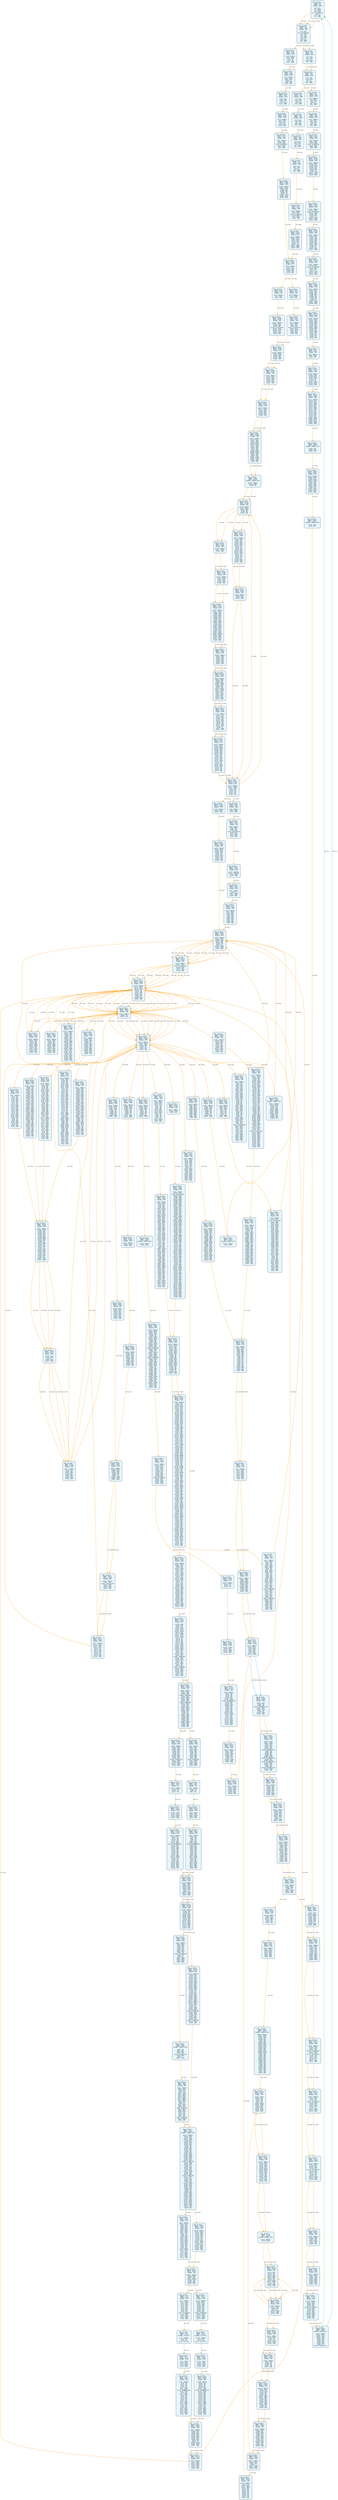digraph Contract_CFG {
    rankdir=TB;
    node [shape=box, style="filled, rounded", fontname="Monospace", fontsize=9, margin=0.15];
    edge [fontname="Arial", fontsize=8, penwidth=1.2];

    "block_0" [label="合约: 0xc36442...
起始PC: 0x0
终止PC: 0xc
终止指令: JUMPI
---------
0x0: PUSH1
0x2: PUSH1
0x4: MSTORE
0x5: PUSH1
0x7: CALLDATASIZE
0x8: LT
0x9: PUSH2
0xc: JUMPI", fillcolor="#e6f7ff"];
    "block_d" [label="合约: 0xc36442...
起始PC: 0xd
终止PC: 0x1d
终止指令: JUMPI
---------
0xd: PUSH1
0xf: CALLDATALOAD
0x10: PUSH1
0x12: SHR
0x13: DUP1
0x14: PUSH4
0x19: GT
0x1a: PUSH2
0x1d: JUMPI", fillcolor="#e6f7ff"];
    "block_1e" [label="合约: 0xc36442...
起始PC: 0x1e
终止PC: 0x28
终止指令: JUMPI
---------
0x1e: DUP1
0x1f: PUSH4
0x24: GT
0x25: PUSH2
0x28: JUMPI", fillcolor="#e6f7ff"];
    "block_29" [label="合约: 0xc36442...
起始PC: 0x29
终止PC: 0x33
终止指令: JUMPI
---------
0x29: DUP1
0x2a: PUSH4
0x2f: GT
0x30: PUSH2
0x33: JUMPI", fillcolor="#e6f7ff"];
    "block_7f" [label="合约: 0xc36442...
起始PC: 0x7f
终止PC: 0x8a
终止指令: JUMPI
---------
0x7f: JUMPDEST
0x80: DUP1
0x81: PUSH4
0x86: GT
0x87: PUSH2
0x8a: JUMPI", fillcolor="#e6f7ff"];
    "block_b0" [label="合约: 0xc36442...
起始PC: 0xb0
终止PC: 0xbb
终止指令: JUMPI
---------
0xb0: JUMPDEST
0xb1: DUP1
0xb2: PUSH4
0xb7: EQ
0xb8: PUSH2
0xbb: JUMPI", fillcolor="#e6f7ff"];
    "block_63a" [label="合约: 0xc36442...
起始PC: 0x63a
终止PC: 0x647
终止指令: JUMP
---------
0x63a: JUMPDEST
0x63b: PUSH2
0x63e: PUSH2
0x641: CALLDATASIZE
0x642: PUSH1
0x644: PUSH2
0x647: JUMP", fillcolor="#e6f7ff"];
    "block_5337" [label="合约: 0xc36442...
起始PC: 0x5337
终止PC: 0x5345
终止指令: JUMPI
---------
0x5337: JUMPDEST
0x5338: PUSH1
0x533a: DUP1
0x533b: PUSH1
0x533d: DUP4
0x533e: DUP6
0x533f: SUB
0x5340: SLT
0x5341: ISZERO
0x5342: PUSH2
0x5345: JUMPI", fillcolor="#e6f7ff"];
    "block_5349" [label="合约: 0xc36442...
起始PC: 0x5349
终止PC: 0x535c
终止指令: JUMPI
---------
0x5349: JUMPDEST
0x534a: DUP3
0x534b: CALLDATALOAD
0x534c: PUSH8
0x5355: DUP1
0x5356: DUP3
0x5357: GT
0x5358: ISZERO
0x5359: PUSH2
0x535c: JUMPI", fillcolor="#e6f7ff"];
    "block_5360" [label="合约: 0xc36442...
起始PC: 0x5360
终止PC: 0x536f
终止指令: JUMPI
---------
0x5360: JUMPDEST
0x5361: DUP2
0x5362: DUP6
0x5363: ADD
0x5364: SWAP2
0x5365: POP
0x5366: DUP6
0x5367: PUSH1
0x5369: DUP4
0x536a: ADD
0x536b: SLT
0x536c: PUSH2
0x536f: JUMPI", fillcolor="#e6f7ff"];
    "block_5373" [label="合约: 0xc36442...
起始PC: 0x5373
终止PC: 0x537d
终止指令: JUMPI
---------
0x5373: JUMPDEST
0x5374: DUP2
0x5375: CALLDATALOAD
0x5376: DUP2
0x5377: DUP2
0x5378: GT
0x5379: ISZERO
0x537a: PUSH2
0x537d: JUMPI", fillcolor="#e6f7ff"];
    "block_5381" [label="合约: 0xc36442...
起始PC: 0x5381
终止PC: 0x5390
终止指令: JUMPI
---------
0x5381: JUMPDEST
0x5382: DUP7
0x5383: PUSH1
0x5385: DUP1
0x5386: DUP4
0x5387: MUL
0x5388: DUP6
0x5389: ADD
0x538a: ADD
0x538b: GT
0x538c: ISZERO
0x538d: PUSH2
0x5390: JUMPI", fillcolor="#e6f7ff"];
    "block_5394" [label="合约: 0xc36442...
起始PC: 0x5394
终止PC: 0x53a5
终止指令: JUMP
---------
0x5394: JUMPDEST
0x5395: PUSH1
0x5397: SWAP3
0x5398: SWAP1
0x5399: SWAP3
0x539a: ADD
0x539b: SWAP7
0x539c: SWAP2
0x539d: SWAP6
0x539e: POP
0x539f: SWAP1
0x53a0: SWAP4
0x53a1: POP
0x53a2: POP
0x53a3: POP
0x53a4: POP
0x53a5: JUMP", fillcolor="#e6f7ff"];
    "block_648" [label="合约: 0xc36442...
起始PC: 0x648
终止PC: 0x64c
终止指令: JUMP
---------
0x648: JUMPDEST
0x649: PUSH2
0x64c: JUMP", fillcolor="#e6f7ff"];
    "block_27d5" [label="合约: 0xc36442...
起始PC: 0x27d5
终止PC: 0x27e9
终止指令: JUMPI
---------
0x27d5: JUMPDEST
0x27d6: PUSH1
0x27d8: DUP2
0x27d9: PUSH8
0x27e2: DUP2
0x27e3: GT
0x27e4: DUP1
0x27e5: ISZERO
0x27e6: PUSH2
0x27e9: JUMPI", fillcolor="#e6f7ff"];
    "block_27ee" [label="合约: 0xc36442...
起始PC: 0x27ee
终止PC: 0x2808
终止指令: JUMPI
---------
0x27ee: JUMPDEST
0x27ef: POP
0x27f0: PUSH1
0x27f2: MLOAD
0x27f3: SWAP1
0x27f4: DUP1
0x27f5: DUP3
0x27f6: MSTORE
0x27f7: DUP1
0x27f8: PUSH1
0x27fa: MUL
0x27fb: PUSH1
0x27fd: ADD
0x27fe: DUP3
0x27ff: ADD
0x2800: PUSH1
0x2802: MSTORE
0x2803: DUP1
0x2804: ISZERO
0x2805: PUSH2
0x2808: JUMPI", fillcolor="#e6f7ff"];
    "block_2809" [label="合约: 0xc36442...
起始PC: 0x2809
终止PC: 0x280c
终止指令: JUMPDEST_PREV
---------
0x2809: DUP2
0x280a: PUSH1
0x280c: ADD", fillcolor="#e6f7ff"];
    "block_280d" [label="合约: 0xc36442...
起始PC: 0x280d
终止PC: 0x281f
终止指令: JUMPI
---------
0x280d: JUMPDEST
0x280e: PUSH1
0x2810: DUP2
0x2811: MSTORE
0x2812: PUSH1
0x2814: ADD
0x2815: SWAP1
0x2816: PUSH1
0x2818: SWAP1
0x2819: SUB
0x281a: SWAP1
0x281b: DUP2
0x281c: PUSH2
0x281f: JUMPI", fillcolor="#e6f7ff"];
    "block_2820" [label="合约: 0xc36442...
起始PC: 0x2820
终止PC: 0x2821
终止指令: JUMPDEST_PREV
---------
0x2820: SWAP1
0x2821: POP", fillcolor="#e6f7ff"];
    "block_2831" [label="合约: 0xc36442...
起始PC: 0x2831
终止PC: 0x283e
终止指令: JUMPI
---------
0x2831: PUSH1
0x2833: DUP1
0x2834: ADDRESS
0x2835: DUP7
0x2836: DUP7
0x2837: DUP6
0x2838: DUP2
0x2839: DUP2
0x283a: LT
0x283b: PUSH2
0x283e: JUMPI", fillcolor="#e6f7ff"];
    "block_2840" [label="合约: 0xc36442...
起始PC: 0x2840
终止PC: 0x2851
终止指令: JUMP
---------
0x2840: JUMPDEST
0x2841: SWAP1
0x2842: POP
0x2843: PUSH1
0x2845: MUL
0x2846: DUP2
0x2847: ADD
0x2848: SWAP1
0x2849: PUSH2
0x284c: SWAP2
0x284d: SWAP1
0x284e: PUSH2
0x2851: JUMP", fillcolor="#e6f7ff"];
    "block_5bef" [label="合约: 0xc36442...
起始PC: 0x5bef
终止PC: 0x5c1f
终止指令: JUMPI
---------
0x5bef: JUMPDEST
0x5bf0: PUSH1
0x5bf2: DUP1
0x5bf3: DUP4
0x5bf4: CALLDATALOAD
0x5bf5: PUSH32
0x5c16: DUP5
0x5c17: CALLDATASIZE
0x5c18: SUB
0x5c19: ADD
0x5c1a: DUP2
0x5c1b: SLT
0x5c1c: PUSH2
0x5c1f: JUMPI", fillcolor="#e6f7ff"];
    "block_5c23" [label="合约: 0xc36442...
起始PC: 0x5c23
终止PC: 0x5c39
终止指令: JUMPI
---------
0x5c23: JUMPDEST
0x5c24: DUP4
0x5c25: ADD
0x5c26: DUP1
0x5c27: CALLDATALOAD
0x5c28: SWAP2
0x5c29: POP
0x5c2a: PUSH8
0x5c33: DUP3
0x5c34: GT
0x5c35: ISZERO
0x5c36: PUSH2
0x5c39: JUMPI", fillcolor="#e6f7ff"];
    "block_5c3d" [label="合约: 0xc36442...
起始PC: 0x5c3d
终止PC: 0x5c4d
终止指令: JUMPI
---------
0x5c3d: JUMPDEST
0x5c3e: PUSH1
0x5c40: ADD
0x5c41: SWAP2
0x5c42: POP
0x5c43: CALLDATASIZE
0x5c44: DUP2
0x5c45: SWAP1
0x5c46: SUB
0x5c47: DUP3
0x5c48: SGT
0x5c49: ISZERO
0x5c4a: PUSH2
0x5c4d: JUMPI", fillcolor="#e6f7ff"];
    "block_3b0f" [label="合约: 0xc36442...
起始PC: 0x3b0f
终止PC: 0x3b15
终止指令: JUMP
---------
0x3b0f: JUMPDEST
0x3b10: SWAP3
0x3b11: POP
0x3b12: SWAP3
0x3b13: SWAP1
0x3b14: POP
0x3b15: JUMP", fillcolor="#e6f7ff"];
    "block_2852" [label="合约: 0xc36442...
起始PC: 0x2852
终止PC: 0x285f
终止指令: JUMP
---------
0x2852: JUMPDEST
0x2853: PUSH1
0x2855: MLOAD
0x2856: PUSH2
0x2859: SWAP3
0x285a: SWAP2
0x285b: SWAP1
0x285c: PUSH2
0x285f: JUMP", fillcolor="#e6f7ff"];
    "block_57d2" [label="合约: 0xc36442...
起始PC: 0x57d2
终止PC: 0x57e1
终止指令: JUMP
---------
0x57d2: JUMPDEST
0x57d3: PUSH1
0x57d5: DUP3
0x57d6: DUP5
0x57d7: DUP4
0x57d8: CALLDATACOPY
0x57d9: SWAP2
0x57da: ADD
0x57db: SWAP1
0x57dc: DUP2
0x57dd: MSTORE
0x57de: SWAP2
0x57df: SWAP1
0x57e0: POP
0x57e1: JUMP", fillcolor="#e6f7ff"];
    "block_2860" [label="合约: 0xc36442...
起始PC: 0x2860
终止PC: 0x286c
终止指令: DELEGATECALL
---------
0x2860: JUMPDEST
0x2861: PUSH1
0x2863: PUSH1
0x2865: MLOAD
0x2866: DUP1
0x2867: DUP4
0x2868: SUB
0x2869: DUP2
0x286a: DUP6
0x286b: GAS
0x286c: DELEGATECALL", fillcolor="#e6f7ff"];
    "block_153" [label="合约: 0xc36442...
起始PC: 0x153
终止PC: 0x15e
终止指令: JUMPI
---------
0x153: JUMPDEST
0x154: DUP1
0x155: PUSH4
0x15a: GT
0x15b: PUSH2
0x15e: JUMPI", fillcolor="#e6f7ff"];
    "block_201" [label="合约: 0xc36442...
起始PC: 0x201
终止PC: 0x20c
终止指令: JUMPI
---------
0x201: JUMPDEST
0x202: DUP1
0x203: PUSH4
0x208: GT
0x209: PUSH2
0x20c: JUMPI", fillcolor="#e6f7ff"];
    "block_20d" [label="合约: 0xc36442...
起始PC: 0x20d
终止PC: 0x217
终止指令: JUMPI
---------
0x20d: DUP1
0x20e: PUSH4
0x213: GT
0x214: PUSH2
0x217: JUMPI", fillcolor="#e6f7ff"];
    "block_23d" [label="合约: 0xc36442...
起始PC: 0x23d
终止PC: 0x248
终止指令: JUMPI
---------
0x23d: JUMPDEST
0x23e: DUP1
0x23f: PUSH4
0x244: EQ
0x245: PUSH2
0x248: JUMPI", fillcolor="#e6f7ff"];
    "block_3b7" [label="合约: 0xc36442...
起始PC: 0x3b7
终止PC: 0x3c4
终止指令: JUMP
---------
0x3b7: JUMPDEST
0x3b8: PUSH2
0x3bb: PUSH2
0x3be: CALLDATASIZE
0x3bf: PUSH1
0x3c1: PUSH2
0x3c4: JUMP", fillcolor="#e6f7ff"];
    "block_5483" [label="合约: 0xc36442...
起始PC: 0x5483
终止PC: 0x5490
终止指令: JUMPI
---------
0x5483: JUMPDEST
0x5484: PUSH1
0x5486: PUSH1
0x5488: DUP3
0x5489: DUP5
0x548a: SUB
0x548b: SLT
0x548c: ISZERO
0x548d: PUSH2
0x5490: JUMPI", fillcolor="#e6f7ff"];
    "block_547d" [label="合约: 0xc36442...
起始PC: 0x547d
终止PC: 0x5482
终止指令: JUMP
---------
0x547d: JUMPDEST
0x547e: POP
0x547f: SWAP2
0x5480: SWAP1
0x5481: POP
0x5482: JUMP", fillcolor="#e6f7ff"];
    "block_3c5" [label="合约: 0xc36442...
起始PC: 0x3c5
终止PC: 0x3c9
终止指令: JUMP
---------
0x3c5: JUMPDEST
0x3c6: PUSH2
0x3c9: JUMP", fillcolor="#e6f7ff"];
    "block_93e" [label="合约: 0xc36442...
起始PC: 0x93e
终止PC: 0x94c
终止指令: JUMP
---------
0x93e: JUMPDEST
0x93f: PUSH1
0x941: DUP1
0x942: DUP3
0x943: CALLDATALOAD
0x944: PUSH2
0x947: CALLER
0x948: DUP3
0x949: PUSH2
0x94c: JUMP", fillcolor="#e6f7ff"];
    "block_32db" [label="合约: 0xc36442...
起始PC: 0x32db
终止PC: 0x32e5
终止指令: JUMP
---------
0x32db: JUMPDEST
0x32dc: PUSH1
0x32de: PUSH2
0x32e1: DUP3
0x32e2: PUSH2
0x32e5: JUMP", fillcolor="#e6f7ff"];
    "block_3246" [label="合约: 0xc36442...
起始PC: 0x3246
终止PC: 0x3252
终止指令: JUMP
---------
0x3246: JUMPDEST
0x3247: PUSH1
0x3249: PUSH2
0x324c: PUSH1
0x324e: DUP4
0x324f: PUSH2
0x3252: JUMP", fillcolor="#e6f7ff"];
    "block_417b" [label="合约: 0xc36442...
起始PC: 0x417b
终止PC: 0x4186
终止指令: JUMP
---------
0x417b: JUMPDEST
0x417c: PUSH1
0x417e: PUSH2
0x4181: DUP4
0x4182: DUP4
0x4183: PUSH2
0x4186: JUMP", fillcolor="#e6f7ff"];
    "block_4af4" [label="合约: 0xc36442...
起始PC: 0x4af4
终止PC: 0x4b0b
终止指令: JUMP
---------
0x4af4: JUMPDEST
0x4af5: PUSH1
0x4af7: SWAP1
0x4af8: DUP2
0x4af9: MSTORE
0x4afa: PUSH1
0x4afc: SWAP2
0x4afd: SWAP1
0x4afe: SWAP2
0x4aff: ADD
0x4b00: PUSH1
0x4b02: MSTORE
0x4b03: PUSH1
0x4b05: SWAP1
0x4b06: SHA3
0x4b07: SLOAD
0x4b08: ISZERO
0x4b09: ISZERO
0x4b0a: SWAP1
0x4b0b: JUMP", fillcolor="#e6f7ff"];
    "block_148c" [label="合约: 0xc36442...
起始PC: 0x148c
终止PC: 0x148e
终止指令: JUMPDEST_PREV
---------
0x148c: JUMPDEST
0x148d: SWAP1
0x148e: POP", fillcolor="#e6f7ff"];
    "block_148f" [label="合约: 0xc36442...
起始PC: 0x148f
终止PC: 0x1494
终止指令: JUMP
---------
0x148f: JUMPDEST
0x1490: SWAP3
0x1491: SWAP2
0x1492: POP
0x1493: POP
0x1494: JUMP", fillcolor="#e6f7ff"];
    "block_32e6" [label="合约: 0xc36442...
起始PC: 0x32e6
终止PC: 0x32ea
终止指令: JUMPI
---------
0x32e6: JUMPDEST
0x32e7: PUSH2
0x32ea: JUMPI", fillcolor="#e6f7ff"];
    "block_3321" [label="合约: 0xc36442...
起始PC: 0x3321
终止PC: 0x332b
终止指令: JUMP
---------
0x3321: JUMPDEST
0x3322: PUSH1
0x3324: PUSH2
0x3327: DUP4
0x3328: PUSH2
0x332b: JUMP", fillcolor="#e6f7ff"];
    "block_18ce" [label="合约: 0xc36442...
起始PC: 0x18ce
终止PC: 0x18f5
终止指令: JUMP
---------
0x18ce: JUMPDEST
0x18cf: PUSH1
0x18d1: PUSH2
0x18d4: DUP3
0x18d5: PUSH1
0x18d7: MLOAD
0x18d8: DUP1
0x18d9: PUSH1
0x18db: ADD
0x18dc: PUSH1
0x18de: MSTORE
0x18df: DUP1
0x18e0: PUSH1
0x18e2: DUP2
0x18e3: MSTORE
0x18e4: PUSH1
0x18e6: ADD
0x18e7: PUSH2
0x18ea: PUSH1
0x18ec: SWAP2
0x18ed: CODECOPY
0x18ee: PUSH1
0x18f0: SWAP2
0x18f1: SWAP1
0x18f2: PUSH2
0x18f5: JUMP", fillcolor="#e6f7ff"];
    "block_3b16" [label="合约: 0xc36442...
起始PC: 0x3b16
终止PC: 0x3b22
终止指令: JUMP
---------
0x3b16: JUMPDEST
0x3b17: PUSH1
0x3b19: PUSH2
0x3b1c: DUP5
0x3b1d: DUP5
0x3b1e: DUP5
0x3b1f: PUSH2
0x3b22: JUMP", fillcolor="#e6f7ff"];
    "block_46b6" [label="合约: 0xc36442...
起始PC: 0x46b6
终止PC: 0x46cd
终止指令: JUMPI
---------
0x46b6: JUMPDEST
0x46b7: PUSH1
0x46b9: DUP3
0x46ba: DUP2
0x46bb: MSTORE
0x46bc: PUSH1
0x46be: DUP5
0x46bf: ADD
0x46c0: PUSH1
0x46c2: MSTORE
0x46c3: PUSH1
0x46c5: DUP2
0x46c6: SHA3
0x46c7: SLOAD
0x46c8: DUP3
0x46c9: DUP2
0x46ca: PUSH2
0x46cd: JUMPI", fillcolor="#e6f7ff"];
    "block_4751" [label="合约: 0xc36442...
起始PC: 0x4751
终止PC: 0x4762
终止指令: JUMPI
---------
0x4751: JUMPDEST
0x4752: POP
0x4753: DUP5
0x4754: PUSH1
0x4756: ADD
0x4757: PUSH1
0x4759: DUP3
0x475a: SUB
0x475b: DUP2
0x475c: SLOAD
0x475d: DUP2
0x475e: LT
0x475f: PUSH2
0x4762: JUMPI", fillcolor="#e6f7ff"];
    "block_4764" [label="合约: 0xc36442...
起始PC: 0x4764
终止PC: 0x477f
终止指令: JUMP
---------
0x4764: JUMPDEST
0x4765: SWAP1
0x4766: PUSH1
0x4768: MSTORE
0x4769: PUSH1
0x476b: PUSH1
0x476d: SHA3
0x476e: SWAP1
0x476f: PUSH1
0x4771: MUL
0x4772: ADD
0x4773: PUSH1
0x4775: ADD
0x4776: SLOAD
0x4777: SWAP2
0x4778: POP
0x4779: POP
0x477a: SWAP4
0x477b: SWAP3
0x477c: POP
0x477d: POP
0x477e: POP
0x477f: JUMP", fillcolor="#e6f7ff"];
    "block_10c1" [label="合约: 0xc36442...
起始PC: 0x10c1
终止PC: 0x10c8
终止指令: JUMP
---------
0x10c1: JUMPDEST
0x10c2: SWAP5
0x10c3: SWAP4
0x10c4: POP
0x10c5: POP
0x10c6: POP
0x10c7: POP
0x10c8: JUMP", fillcolor="#e6f7ff"];
    "block_332c" [label="合约: 0xc36442...
起始PC: 0x332c
终止PC: 0x3348
终止指令: JUMPI
---------
0x332c: JUMPDEST
0x332d: SWAP1
0x332e: POP
0x332f: DUP1
0x3330: PUSH1
0x3332: PUSH1
0x3334: PUSH1
0x3336: SHL
0x3337: SUB
0x3338: AND
0x3339: DUP5
0x333a: PUSH1
0x333c: PUSH1
0x333e: PUSH1
0x3340: SHL
0x3341: SUB
0x3342: AND
0x3343: EQ
0x3344: DUP1
0x3345: PUSH2
0x3348: JUMPI", fillcolor="#e6f7ff"];
    "block_3367" [label="合约: 0xc36442...
起始PC: 0x3367
终止PC: 0x336c
终止指令: JUMPI
---------
0x3367: JUMPDEST
0x3368: DUP1
0x3369: PUSH2
0x336c: JUMPI", fillcolor="#e6f7ff"];
    "block_94d" [label="合约: 0xc36442...
起始PC: 0x94d
终止PC: 0x951
终止指令: JUMPI
---------
0x94d: JUMPDEST
0x94e: PUSH2
0x951: JUMPI", fillcolor="#e6f7ff"];
    "block_969" [label="合约: 0xc36442...
起始PC: 0x969
终止PC: 0x976
终止指令: JUMP
---------
0x969: JUMPDEST
0x96a: DUP4
0x96b: PUSH1
0x96d: ADD
0x96e: CALLDATALOAD
0x96f: DUP1
0x970: PUSH2
0x973: PUSH2
0x976: JUMP", fillcolor="#e6f7ff"];
    "block_3377" [label="合约: 0xc36442...
起始PC: 0x3377
终止PC: 0x337a
终止指令: JUMP
---------
0x3377: JUMPDEST
0x3378: TIMESTAMP
0x3379: SWAP1
0x337a: JUMP", fillcolor="#e6f7ff"];
    "block_977" [label="合约: 0xc36442...
起始PC: 0x977
终止PC: 0x97d
终止指令: JUMPI
---------
0x977: JUMPDEST
0x978: GT
0x979: ISZERO
0x97a: PUSH2
0x97d: JUMPI", fillcolor="#e6f7ff"];
    "block_9ca" [label="合约: 0xc36442...
起始PC: 0x9ca
终止PC: 0x9db
终止指令: JUMP
---------
0x9ca: JUMPDEST
0x9cb: PUSH1
0x9cd: PUSH2
0x9d0: PUSH1
0x9d2: DUP8
0x9d3: ADD
0x9d4: PUSH1
0x9d6: DUP9
0x9d7: ADD
0x9d8: PUSH2
0x9db: JUMP", fillcolor="#e6f7ff"];
    "block_5562" [label="合约: 0xc36442...
起始PC: 0x5562
终止PC: 0x556f
终止指令: JUMPI
---------
0x5562: JUMPDEST
0x5563: PUSH1
0x5565: PUSH1
0x5567: DUP3
0x5568: DUP5
0x5569: SUB
0x556a: SLT
0x556b: ISZERO
0x556c: PUSH2
0x556f: JUMPI", fillcolor="#e6f7ff"];
    "block_5573" [label="合约: 0xc36442...
起始PC: 0x5573
终止PC: 0x557d
终止指令: JUMP
---------
0x5573: JUMPDEST
0x5574: DUP2
0x5575: CALLDATALOAD
0x5576: PUSH2
0x5579: DUP2
0x557a: PUSH2
0x557d: JUMP", fillcolor="#e6f7ff"];
    "block_5cf6" [label="合约: 0xc36442...
起始PC: 0x5cf6
终止PC: 0x5d06
终止指令: JUMPI
---------
0x5cf6: JUMPDEST
0x5cf7: PUSH1
0x5cf9: PUSH1
0x5cfb: PUSH1
0x5cfd: SHL
0x5cfe: SUB
0x5cff: DUP2
0x5d00: AND
0x5d01: DUP2
0x5d02: EQ
0x5d03: PUSH2
0x5d06: JUMPI", fillcolor="#e6f7ff"];
    "block_5063" [label="合约: 0xc36442...
起始PC: 0x5063
终止PC: 0x5065
终止指令: JUMP
---------
0x5063: JUMPDEST
0x5064: POP
0x5065: JUMP", fillcolor="#e6f7ff"];
    "block_34ca" [label="合约: 0xc36442...
起始PC: 0x34ca
终止PC: 0x34d0
终止指令: JUMP
---------
0x34ca: JUMPDEST
0x34cb: SWAP4
0x34cc: SWAP3
0x34cd: POP
0x34ce: POP
0x34cf: POP
0x34d0: JUMP", fillcolor="#e6f7ff"];
    "block_9dc" [label="合约: 0xc36442...
起始PC: 0x9dc
终止PC: 0x9ea
终止指令: JUMPI
---------
0x9dc: JUMPDEST
0x9dd: PUSH1
0x9df: PUSH1
0x9e1: PUSH1
0x9e3: SHL
0x9e4: SUB
0x9e5: AND
0x9e6: GT
0x9e7: PUSH2
0x9ea: JUMPI", fillcolor="#e6f7ff"];
    "block_9ef" [label="合约: 0xc36442...
起始PC: 0x9ef
终止PC: 0xa29
终止指令: JUMP
---------
0x9ef: JUMPDEST
0x9f0: DUP5
0x9f1: CALLDATALOAD
0x9f2: PUSH1
0x9f4: SWAP1
0x9f5: DUP2
0x9f6: MSTORE
0x9f7: PUSH1
0x9f9: PUSH1
0x9fb: SWAP1
0x9fc: DUP2
0x9fd: MSTORE
0x9fe: PUSH1
0xa00: SWAP2
0xa01: DUP3
0xa02: SWAP1
0xa03: SHA3
0xa04: PUSH1
0xa06: DUP2
0xa07: ADD
0xa08: SLOAD
0xa09: SWAP1
0xa0a: SWAP3
0xa0b: PUSH1
0xa0d: PUSH1
0xa0f: SHL
0xa10: SWAP1
0xa11: SWAP2
0xa12: DIV
0xa13: PUSH1
0xa15: PUSH1
0xa17: PUSH1
0xa19: SHL
0xa1a: SUB
0xa1b: AND
0xa1c: SWAP2
0xa1d: PUSH2
0xa20: SWAP2
0xa21: DUP10
0xa22: ADD
0xa23: SWAP1
0xa24: DUP10
0xa25: ADD
0xa26: PUSH2
0xa29: JUMP", fillcolor="#e6f7ff"];
    "block_a2a" [label="合约: 0xc36442...
起始PC: 0xa2a
终止PC: 0xa43
终止指令: JUMPI
---------
0xa2a: JUMPDEST
0xa2b: PUSH1
0xa2d: PUSH1
0xa2f: PUSH1
0xa31: SHL
0xa32: SUB
0xa33: AND
0xa34: DUP2
0xa35: PUSH1
0xa37: PUSH1
0xa39: PUSH1
0xa3b: SHL
0xa3c: SUB
0xa3d: AND
0xa3e: LT
0xa3f: ISZERO
0xa40: PUSH2
0xa43: JUMPI", fillcolor="#e6f7ff"];
    "block_a48" [label="合约: 0xc36442...
起始PC: 0xa48
终止PC: 0xacb
终止指令: JUMP
---------
0xa48: JUMPDEST
0xa49: PUSH1
0xa4b: DUP3
0xa4c: DUP2
0xa4d: ADD
0xa4e: SLOAD
0xa4f: PUSH10
0xa5a: AND
0xa5b: PUSH1
0xa5d: SWAP1
0xa5e: DUP2
0xa5f: MSTORE
0xa60: PUSH1
0xa62: PUSH1
0xa64: SWAP1
0xa65: DUP2
0xa66: MSTORE
0xa67: PUSH1
0xa69: DUP1
0xa6a: DUP4
0xa6b: SHA3
0xa6c: DUP2
0xa6d: MLOAD
0xa6e: PUSH1
0xa70: DUP2
0xa71: ADD
0xa72: DUP4
0xa73: MSTORE
0xa74: DUP2
0xa75: SLOAD
0xa76: PUSH1
0xa78: PUSH1
0xa7a: PUSH1
0xa7c: SHL
0xa7d: SUB
0xa7e: SWAP1
0xa7f: DUP2
0xa80: AND
0xa81: DUP3
0xa82: MSTORE
0xa83: SWAP2
0xa84: SWAP1
0xa85: SWAP6
0xa86: ADD
0xa87: SLOAD
0xa88: SWAP1
0xa89: DUP2
0xa8a: AND
0xa8b: SWAP3
0xa8c: DUP6
0xa8d: ADD
0xa8e: SWAP3
0xa8f: SWAP1
0xa90: SWAP3
0xa91: MSTORE
0xa92: PUSH1
0xa94: PUSH1
0xa96: SHL
0xa97: SWAP1
0xa98: SWAP2
0xa99: DIV
0xa9a: PUSH3
0xa9e: AND
0xa9f: SWAP1
0xaa0: DUP4
0xaa1: ADD
0xaa2: MSTORE
0xaa3: PUSH2
0xaa6: PUSH32
0xac7: DUP4
0xac8: PUSH2
0xacb: JUMP", fillcolor="#e6f7ff"];
    "block_337b" [label="合约: 0xc36442...
起始PC: 0x337b
终止PC: 0x339e
终止指令: JUMPI
---------
0x337b: JUMPDEST
0x337c: PUSH1
0x337e: DUP2
0x337f: PUSH1
0x3381: ADD
0x3382: MLOAD
0x3383: PUSH1
0x3385: PUSH1
0x3387: PUSH1
0x3389: SHL
0x338a: SUB
0x338b: AND
0x338c: DUP3
0x338d: PUSH1
0x338f: ADD
0x3390: MLOAD
0x3391: PUSH1
0x3393: PUSH1
0x3395: PUSH1
0x3397: SHL
0x3398: SUB
0x3399: AND
0x339a: LT
0x339b: PUSH2
0x339e: JUMPI", fillcolor="#e6f7ff"];
    "block_33a3" [label="合约: 0xc36442...
起始PC: 0x33a3
终止PC: 0x3476
终止指令: JUMP
---------
0x33a3: JUMPDEST
0x33a4: POP
0x33a5: DUP1
0x33a6: MLOAD
0x33a7: PUSH1
0x33a9: DUP1
0x33aa: DUP4
0x33ab: ADD
0x33ac: MLOAD
0x33ad: PUSH1
0x33af: SWAP4
0x33b0: DUP5
0x33b1: ADD
0x33b2: MLOAD
0x33b3: DUP5
0x33b4: MLOAD
0x33b5: PUSH1
0x33b7: PUSH1
0x33b9: PUSH1
0x33bb: SHL
0x33bc: SUB
0x33bd: SWAP5
0x33be: DUP6
0x33bf: AND
0x33c0: DUP2
0x33c1: DUP6
0x33c2: ADD
0x33c3: MSTORE
0x33c4: SWAP4
0x33c5: SWAP1
0x33c6: SWAP2
0x33c7: AND
0x33c8: DUP4
0x33c9: DUP6
0x33ca: ADD
0x33cb: MSTORE
0x33cc: PUSH3
0x33d0: AND
0x33d1: PUSH1
0x33d3: DUP1
0x33d4: DUP5
0x33d5: ADD
0x33d6: SWAP2
0x33d7: SWAP1
0x33d8: SWAP2
0x33d9: MSTORE
0x33da: DUP4
0x33db: MLOAD
0x33dc: DUP1
0x33dd: DUP5
0x33de: SUB
0x33df: DUP3
0x33e0: ADD
0x33e1: DUP2
0x33e2: MSTORE
0x33e3: PUSH1
0x33e5: DUP5
0x33e6: ADD
0x33e7: DUP6
0x33e8: MSTORE
0x33e9: DUP1
0x33ea: MLOAD
0x33eb: SWAP1
0x33ec: DUP4
0x33ed: ADD
0x33ee: SHA3
0x33ef: PUSH32
0x3410: PUSH1
0x3412: DUP6
0x3413: ADD
0x3414: MSTORE
0x3415: SWAP5
0x3416: SWAP1
0x3417: SHL
0x3418: PUSH12
0x3425: NOT
0x3426: AND
0x3427: PUSH1
0x3429: DUP4
0x342a: ADD
0x342b: MSTORE
0x342c: PUSH1
0x342e: DUP3
0x342f: ADD
0x3430: SWAP4
0x3431: SWAP1
0x3432: SWAP4
0x3433: MSTORE
0x3434: PUSH32
0x3455: PUSH1
0x3457: DUP1
0x3458: DUP4
0x3459: ADD
0x345a: SWAP2
0x345b: SWAP1
0x345c: SWAP2
0x345d: MSTORE
0x345e: DUP3
0x345f: MLOAD
0x3460: DUP1
0x3461: DUP4
0x3462: SUB
0x3463: SWAP1
0x3464: SWAP2
0x3465: ADD
0x3466: DUP2
0x3467: MSTORE
0x3468: PUSH1
0x346a: SWAP1
0x346b: SWAP2
0x346c: ADD
0x346d: SWAP1
0x346e: SWAP2
0x346f: MSTORE
0x3470: DUP1
0x3471: MLOAD
0x3472: SWAP2
0x3473: ADD
0x3474: SHA3
0x3475: SWAP1
0x3476: JUMP", fillcolor="#e6f7ff"];
    "block_acc" [label="合约: 0xc36442...
起始PC: 0xacc
终止PC: 0xb11
终止指令: JUMP
---------
0xacc: JUMPDEST
0xacd: PUSH1
0xacf: DUP6
0xad0: ADD
0xad1: SLOAD
0xad2: SWAP1
0xad3: SWAP2
0xad4: POP
0xad5: PUSH1
0xad7: PUSH1
0xad9: PUSH1
0xadb: SHL
0xadc: SUB
0xadd: DUP3
0xade: AND
0xadf: SWAP1
0xae0: PUSH4
0xae5: SWAP1
0xae6: PUSH11
0xaf2: DUP2
0xaf3: DIV
0xaf4: PUSH1
0xaf6: SWAP1
0xaf7: DUP2
0xaf8: SIGNEXTEND
0xaf9: SWAP2
0xafa: PUSH1
0xafc: PUSH1
0xafe: SHL
0xaff: SWAP1
0xb00: DIV
0xb01: SWAP1
0xb02: SIGNEXTEND
0xb03: PUSH2
0xb06: PUSH1
0xb08: DUP15
0xb09: ADD
0xb0a: PUSH1
0xb0c: DUP16
0xb0d: ADD
0xb0e: PUSH2
0xb11: JUMP", fillcolor="#e6f7ff"];
    "block_b12" [label="合约: 0xc36442...
起始PC: 0xb12
终止PC: 0xb2f
终止指令: JUMP
---------
0xb12: JUMPDEST
0xb13: PUSH1
0xb15: MLOAD
0xb16: DUP5
0xb17: PUSH4
0xb1c: AND
0xb1d: PUSH1
0xb1f: SHL
0xb20: DUP2
0xb21: MSTORE
0xb22: PUSH1
0xb24: ADD
0xb25: PUSH2
0xb28: SWAP4
0xb29: SWAP3
0xb2a: SWAP2
0xb2b: SWAP1
0xb2c: PUSH2
0xb2f: JUMP", fillcolor="#e6f7ff"];
    "block_594b" [label="合约: 0xc36442...
起始PC: 0x594b
终止PC: 0x5970
终止指令: JUMP
---------
0x594b: JUMPDEST
0x594c: PUSH1
0x594e: SWAP4
0x594f: DUP5
0x5950: SIGNEXTEND
0x5951: DUP2
0x5952: MSTORE
0x5953: SWAP2
0x5954: SWAP1
0x5955: SWAP3
0x5956: SIGNEXTEND
0x5957: PUSH1
0x5959: DUP3
0x595a: ADD
0x595b: MSTORE
0x595c: PUSH1
0x595e: PUSH1
0x5960: PUSH1
0x5962: SHL
0x5963: SUB
0x5964: SWAP1
0x5965: SWAP2
0x5966: AND
0x5967: PUSH1
0x5969: DUP3
0x596a: ADD
0x596b: MSTORE
0x596c: PUSH1
0x596e: ADD
0x596f: SWAP1
0x5970: JUMP", fillcolor="#e6f7ff"];
    "block_b30" [label="合约: 0xc36442...
起始PC: 0xb30
终止PC: 0xb44
终止指令: JUMPI
---------
0xb30: JUMPDEST
0xb31: PUSH1
0xb33: DUP1
0xb34: MLOAD
0xb35: DUP1
0xb36: DUP4
0xb37: SUB
0xb38: DUP2
0xb39: PUSH1
0xb3b: DUP8
0xb3c: DUP1
0xb3d: EXTCODESIZE
0xb3e: ISZERO
0xb3f: DUP1
0xb40: ISZERO
0xb41: PUSH2
0xb44: JUMPI", fillcolor="#e6f7ff"];
    "block_b49" [label="合约: 0xc36442...
起始PC: 0xb49
终止PC: 0xb4c
终止指令: CALL
---------
0xb49: JUMPDEST
0xb4a: POP
0xb4b: GAS
0xb4c: CALL", fillcolor="#e6f7ff"];
    "block_b4d" [label="合约: 0xc36442...
起始PC: 0xb4d
终止PC: 0xb53
终止指令: JUMPI
---------
0xb4d: ISZERO
0xb4e: DUP1
0xb4f: ISZERO
0xb50: PUSH2
0xb53: JUMPI", fillcolor="#e6f7ff"];
    "block_b5d" [label="合约: 0xc36442...
起始PC: 0xb5d
终止PC: 0xb80
终止指令: JUMP
---------
0xb5d: JUMPDEST
0xb5e: POP
0xb5f: POP
0xb60: POP
0xb61: POP
0xb62: PUSH1
0xb64: MLOAD
0xb65: RETURNDATASIZE
0xb66: PUSH1
0xb68: NOT
0xb69: PUSH1
0xb6b: DUP3
0xb6c: ADD
0xb6d: AND
0xb6e: DUP3
0xb6f: ADD
0xb70: DUP1
0xb71: PUSH1
0xb73: MSTORE
0xb74: POP
0xb75: DUP2
0xb76: ADD
0xb77: SWAP1
0xb78: PUSH2
0xb7b: SWAP2
0xb7c: SWAP1
0xb7d: PUSH2
0xb80: JUMP", fillcolor="#e6f7ff"];
    "block_56f4" [label="合约: 0xc36442...
起始PC: 0x56f4
终止PC: 0x5702
终止指令: JUMPI
---------
0x56f4: JUMPDEST
0x56f5: PUSH1
0x56f7: DUP1
0x56f8: PUSH1
0x56fa: DUP4
0x56fb: DUP6
0x56fc: SUB
0x56fd: SLT
0x56fe: ISZERO
0x56ff: PUSH2
0x5702: JUMPI", fillcolor="#e6f7ff"];
    "block_5706" [label="合约: 0xc36442...
起始PC: 0x5706
终止PC: 0x5716
终止指令: JUMP
---------
0x5706: JUMPDEST
0x5707: POP
0x5708: POP
0x5709: DUP1
0x570a: MLOAD
0x570b: PUSH1
0x570d: SWAP1
0x570e: SWAP2
0x570f: ADD
0x5710: MLOAD
0x5711: SWAP1
0x5712: SWAP3
0x5713: SWAP1
0x5714: SWAP2
0x5715: POP
0x5716: JUMP", fillcolor="#e6f7ff"];
    "block_b81" [label="合约: 0xc36442...
起始PC: 0xb81
终止PC: 0xb94
终止指令: JUMPI
---------
0xb81: JUMPDEST
0xb82: SWAP1
0xb83: SWAP9
0xb84: POP
0xb85: SWAP7
0xb86: POP
0xb87: PUSH1
0xb89: DUP10
0xb8a: ADD
0xb8b: CALLDATALOAD
0xb8c: DUP9
0xb8d: LT
0xb8e: DUP1
0xb8f: ISZERO
0xb90: SWAP1
0xb91: PUSH2
0xb94: JUMPI", fillcolor="#e6f7ff"];
    "block_b95" [label="合约: 0xc36442...
起始PC: 0xb95
终止PC: 0xb9d
终止指令: JUMPDEST_PREV
---------
0xb95: POP
0xb96: DUP9
0xb97: PUSH1
0xb99: ADD
0xb9a: CALLDATALOAD
0xb9b: DUP8
0xb9c: LT
0xb9d: ISZERO", fillcolor="#e6f7ff"];
    "block_bba" [label="合约: 0xc36442...
起始PC: 0xbba
终止PC: 0xbe9
终止指令: JUMP
---------
0xbba: JUMPDEST
0xbbb: PUSH1
0xbbd: DUP5
0xbbe: ADD
0xbbf: SLOAD
0xbc0: PUSH1
0xbc2: SWAP1
0xbc3: PUSH2
0xbc6: SWAP1
0xbc7: ADDRESS
0xbc8: SWAP1
0xbc9: PUSH11
0xbd5: DUP2
0xbd6: DIV
0xbd7: PUSH1
0xbd9: SWAP1
0xbda: DUP2
0xbdb: SIGNEXTEND
0xbdc: SWAP2
0xbdd: PUSH1
0xbdf: PUSH1
0xbe1: SHL
0xbe2: SWAP1
0xbe3: DIV
0xbe4: SWAP1
0xbe5: SIGNEXTEND
0xbe6: PUSH2
0xbe9: JUMP", fillcolor="#e6f7ff"];
    "block_3477" [label="合约: 0xc36442...
起始PC: 0x3477
终止PC: 0x34c9
终止指令: JUMPDEST_PREV
---------
0x3477: JUMPDEST
0x3478: PUSH1
0x347a: DUP1
0x347b: MLOAD
0x347c: PUSH12
0x3489: NOT
0x348a: PUSH1
0x348c: DUP7
0x348d: SWAP1
0x348e: SHL
0x348f: AND
0x3490: PUSH1
0x3492: DUP1
0x3493: DUP4
0x3494: ADD
0x3495: SWAP2
0x3496: SWAP1
0x3497: SWAP2
0x3498: MSTORE
0x3499: PUSH1
0x349b: DUP6
0x349c: DUP2
0x349d: SIGNEXTEND
0x349e: PUSH1
0x34a0: SWAP1
0x34a1: DUP2
0x34a2: SHL
0x34a3: PUSH1
0x34a5: DUP6
0x34a6: ADD
0x34a7: MSTORE
0x34a8: SWAP1
0x34a9: DUP6
0x34aa: SWAP1
0x34ab: SIGNEXTEND
0x34ac: SWAP1
0x34ad: SHL
0x34ae: PUSH1
0x34b0: DUP4
0x34b1: ADD
0x34b2: MSTORE
0x34b3: DUP3
0x34b4: MLOAD
0x34b5: PUSH1
0x34b7: DUP2
0x34b8: DUP5
0x34b9: SUB
0x34ba: ADD
0x34bb: DUP2
0x34bc: MSTORE
0x34bd: PUSH1
0x34bf: SWAP1
0x34c0: SWAP3
0x34c1: ADD
0x34c2: SWAP1
0x34c3: SWAP3
0x34c4: MSTORE
0x34c5: DUP1
0x34c6: MLOAD
0x34c7: SWAP2
0x34c8: ADD
0x34c9: SHA3", fillcolor="#e6f7ff"];
    "block_bea" [label="合约: 0xc36442...
起始PC: 0xbea
终止PC: 0xc1a
终止指令: JUMP
---------
0xbea: JUMPDEST
0xbeb: SWAP1
0xbec: POP
0xbed: PUSH1
0xbef: DUP1
0xbf0: DUP4
0xbf1: PUSH1
0xbf3: PUSH1
0xbf5: PUSH1
0xbf7: SHL
0xbf8: SUB
0xbf9: AND
0xbfa: PUSH4
0xbff: DUP5
0xc00: PUSH1
0xc02: MLOAD
0xc03: DUP3
0xc04: PUSH4
0xc09: AND
0xc0a: PUSH1
0xc0c: SHL
0xc0d: DUP2
0xc0e: MSTORE
0xc0f: PUSH1
0xc11: ADD
0xc12: PUSH2
0xc15: SWAP2
0xc16: SWAP1
0xc17: PUSH2
0xc1a: JUMP", fillcolor="#e6f7ff"];
    "block_5929" [label="合约: 0xc36442...
起始PC: 0x5929
终止PC: 0x5931
终止指令: JUMP
---------
0x5929: JUMPDEST
0x592a: SWAP1
0x592b: DUP2
0x592c: MSTORE
0x592d: PUSH1
0x592f: ADD
0x5930: SWAP1
0x5931: JUMP", fillcolor="#e6f7ff"];
    "block_c1b" [label="合约: 0xc36442...
起始PC: 0xc1b
终止PC: 0xc2e
终止指令: JUMPI
---------
0xc1b: JUMPDEST
0xc1c: PUSH1
0xc1e: PUSH1
0xc20: MLOAD
0xc21: DUP1
0xc22: DUP4
0xc23: SUB
0xc24: DUP2
0xc25: DUP7
0xc26: DUP1
0xc27: EXTCODESIZE
0xc28: ISZERO
0xc29: DUP1
0xc2a: ISZERO
0xc2b: PUSH2
0xc2e: JUMPI", fillcolor="#e6f7ff"];
    "block_c33" [label="合约: 0xc36442...
起始PC: 0xc33
终止PC: 0xc36
终止指令: STATICCALL
---------
0xc33: JUMPDEST
0xc34: POP
0xc35: GAS
0xc36: STATICCALL", fillcolor="#e6f7ff"];
    "block_c37" [label="合约: 0xc36442...
起始PC: 0xc37
终止PC: 0xc3d
终止指令: JUMPI
---------
0xc37: ISZERO
0xc38: DUP1
0xc39: ISZERO
0xc3a: PUSH2
0xc3d: JUMPI", fillcolor="#e6f7ff"];
    "block_c47" [label="合约: 0xc36442...
起始PC: 0xc47
终止PC: 0xc6a
终止指令: JUMP
---------
0xc47: JUMPDEST
0xc48: POP
0xc49: POP
0xc4a: POP
0xc4b: POP
0xc4c: PUSH1
0xc4e: MLOAD
0xc4f: RETURNDATASIZE
0xc50: PUSH1
0xc52: NOT
0xc53: PUSH1
0xc55: DUP3
0xc56: ADD
0xc57: AND
0xc58: DUP3
0xc59: ADD
0xc5a: DUP1
0xc5b: PUSH1
0xc5d: MSTORE
0xc5e: POP
0xc5f: DUP2
0xc60: ADD
0xc61: SWAP1
0xc62: PUSH2
0xc65: SWAP2
0xc66: SWAP1
0xc67: PUSH2
0xc6a: JUMP", fillcolor="#e6f7ff"];
    "block_55ac" [label="合约: 0xc36442...
起始PC: 0x55ac
终止PC: 0x55bf
终止指令: JUMPI
---------
0x55ac: JUMPDEST
0x55ad: PUSH1
0x55af: DUP1
0x55b0: PUSH1
0x55b2: DUP1
0x55b3: PUSH1
0x55b5: PUSH1
0x55b7: DUP7
0x55b8: DUP9
0x55b9: SUB
0x55ba: SLT
0x55bb: ISZERO
0x55bc: PUSH2
0x55bf: JUMPI", fillcolor="#e6f7ff"];
    "block_55c3" [label="合约: 0xc36442...
起始PC: 0x55c3
终止PC: 0x55cd
终止指令: JUMP
---------
0x55c3: JUMPDEST
0x55c4: DUP6
0x55c5: MLOAD
0x55c6: PUSH2
0x55c9: DUP2
0x55ca: PUSH2
0x55cd: JUMP", fillcolor="#e6f7ff"];
    "block_55ce" [label="合约: 0xc36442...
起始PC: 0x55ce
终止PC: 0x55ed
终止指令: JUMP
---------
0x55ce: JUMPDEST
0x55cf: DUP1
0x55d0: SWAP6
0x55d1: POP
0x55d2: POP
0x55d3: PUSH1
0x55d5: DUP7
0x55d6: ADD
0x55d7: MLOAD
0x55d8: SWAP4
0x55d9: POP
0x55da: PUSH1
0x55dc: DUP7
0x55dd: ADD
0x55de: MLOAD
0x55df: SWAP3
0x55e0: POP
0x55e1: PUSH1
0x55e3: DUP7
0x55e4: ADD
0x55e5: MLOAD
0x55e6: PUSH2
0x55e9: DUP2
0x55ea: PUSH2
0x55ed: JUMP", fillcolor="#e6f7ff"];
    "block_55ee" [label="合约: 0xc36442...
起始PC: 0x55ee
终止PC: 0x55fe
终止指令: JUMP
---------
0x55ee: JUMPDEST
0x55ef: PUSH1
0x55f1: DUP8
0x55f2: ADD
0x55f3: MLOAD
0x55f4: SWAP1
0x55f5: SWAP3
0x55f6: POP
0x55f7: PUSH2
0x55fa: DUP2
0x55fb: PUSH2
0x55fe: JUMP", fillcolor="#e6f7ff"];
    "block_55ff" [label="合约: 0xc36442...
起始PC: 0x55ff
终止PC: 0x560c
终止指令: JUMP
---------
0x55ff: JUMPDEST
0x5600: DUP1
0x5601: SWAP2
0x5602: POP
0x5603: POP
0x5604: SWAP3
0x5605: SWAP6
0x5606: POP
0x5607: SWAP3
0x5608: SWAP6
0x5609: SWAP1
0x560a: SWAP4
0x560b: POP
0x560c: JUMP", fillcolor="#e6f7ff"];
    "block_c6b" [label="合约: 0xc36442...
起始PC: 0xc6b
终止PC: 0xc8f
终止指令: JUMP
---------
0xc6b: JUMPDEST
0xc6c: POP
0xc6d: POP
0xc6e: SWAP3
0xc6f: POP
0xc70: SWAP3
0xc71: POP
0xc72: POP
0xc73: PUSH2
0xc76: DUP8
0xc77: PUSH1
0xc79: ADD
0xc7a: SLOAD
0xc7b: DUP4
0xc7c: SUB
0xc7d: DUP8
0xc7e: PUSH1
0xc80: PUSH1
0xc82: PUSH1
0xc84: SHL
0xc85: SUB
0xc86: AND
0xc87: PUSH1
0xc89: PUSH1
0xc8b: SHL
0xc8c: PUSH2
0xc8f: JUMP", fillcolor="#e6f7ff"];
    "block_34d1" [label="合约: 0xc36442...
起始PC: 0x34d1
终止PC: 0x34ef
终止指令: JUMPI
---------
0x34d1: JUMPDEST
0x34d2: PUSH1
0x34d4: DUP1
0x34d5: DUP1
0x34d6: PUSH1
0x34d8: NOT
0x34d9: DUP6
0x34da: DUP8
0x34db: MULMOD
0x34dc: DUP7
0x34dd: DUP7
0x34de: MUL
0x34df: SWAP3
0x34e0: POP
0x34e1: DUP3
0x34e2: DUP2
0x34e3: LT
0x34e4: SWAP1
0x34e5: DUP4
0x34e6: SWAP1
0x34e7: SUB
0x34e8: SUB
0x34e9: SWAP1
0x34ea: POP
0x34eb: DUP1
0x34ec: PUSH2
0x34ef: JUMPI", fillcolor="#e6f7ff"];
    "block_34f0" [label="合约: 0xc36442...
起始PC: 0x34f0
终止PC: 0x34f7
终止指令: JUMPI
---------
0x34f0: PUSH1
0x34f2: DUP5
0x34f3: GT
0x34f4: PUSH2
0x34f7: JUMPI", fillcolor="#e6f7ff"];
    "block_34fc" [label="合约: 0xc36442...
起始PC: 0x34fc
终止PC: 0x3506
终止指令: JUMP
---------
0x34fc: JUMPDEST
0x34fd: POP
0x34fe: DUP3
0x34ff: SWAP1
0x3500: DIV
0x3501: SWAP1
0x3502: POP
0x3503: PUSH2
0x3506: JUMP", fillcolor="#e6f7ff"];
    "block_c90" [label="合约: 0xc36442...
起始PC: 0xc90
终止PC: 0xcd9
终止指令: JUMP
---------
0xc90: JUMPDEST
0xc91: PUSH1
0xc93: DUP9
0xc94: ADD
0xc95: DUP1
0xc96: SLOAD
0xc97: PUSH16
0xca8: NOT
0xca9: DUP2
0xcaa: AND
0xcab: SWAP3
0xcac: DUP15
0xcad: ADD
0xcae: PUSH1
0xcb0: PUSH1
0xcb2: PUSH1
0xcb4: SHL
0xcb5: SUB
0xcb6: SWAP2
0xcb7: DUP3
0xcb8: AND
0xcb9: ADD
0xcba: DUP2
0xcbb: AND
0xcbc: SWAP3
0xcbd: SWAP1
0xcbe: SWAP3
0xcbf: OR
0xcc0: SWAP1
0xcc1: SSTORE
0xcc2: PUSH1
0xcc4: DUP9
0xcc5: ADD
0xcc6: SLOAD
0xcc7: PUSH2
0xcca: SWAP2
0xccb: SWAP1
0xccc: DUP4
0xccd: SUB
0xcce: SWAP1
0xccf: DUP9
0xcd0: AND
0xcd1: PUSH1
0xcd3: PUSH1
0xcd5: SHL
0xcd6: PUSH2
0xcd9: JUMP", fillcolor="#e6f7ff"];
    "block_cda" [label="合约: 0xc36442...
起始PC: 0xcda
终止PC: 0xd1f
终止指令: JUMP
---------
0xcda: JUMPDEST
0xcdb: PUSH1
0xcdd: DUP9
0xcde: ADD
0xcdf: DUP1
0xce0: SLOAD
0xce1: PUSH1
0xce3: PUSH1
0xce5: PUSH1
0xce7: SHL
0xce8: SUB
0xce9: DUP1
0xcea: DUP3
0xceb: AND
0xcec: SWAP4
0xced: DUP15
0xcee: ADD
0xcef: PUSH1
0xcf1: PUSH1
0xcf3: SHL
0xcf4: SWAP3
0xcf5: DUP4
0xcf6: SWAP1
0xcf7: DIV
0xcf8: DUP3
0xcf9: AND
0xcfa: ADD
0xcfb: AND
0xcfc: MUL
0xcfd: SWAP2
0xcfe: SWAP1
0xcff: SWAP2
0xd00: OR
0xd01: SWAP1
0xd02: SSTORE
0xd03: PUSH1
0xd05: DUP8
0xd06: ADD
0xd07: DUP3
0xd08: SWAP1
0xd09: SSTORE
0xd0a: PUSH1
0xd0c: DUP8
0xd0d: ADD
0xd0e: DUP2
0xd0f: SWAP1
0xd10: SSTORE
0xd11: PUSH2
0xd14: PUSH1
0xd16: DUP14
0xd17: ADD
0xd18: PUSH1
0xd1a: DUP15
0xd1b: ADD
0xd1c: PUSH2
0xd1f: JUMP", fillcolor="#e6f7ff"];
    "block_d20" [label="合约: 0xc36442...
起始PC: 0xd20
终止PC: 0xd82
终止指令: JUMP
---------
0xd20: JUMPDEST
0xd21: DUP7
0xd22: SUB
0xd23: DUP8
0xd24: PUSH1
0xd26: ADD
0xd27: PUSH1
0xd29: PUSH2
0xd2c: EXP
0xd2d: DUP2
0xd2e: SLOAD
0xd2f: DUP2
0xd30: PUSH1
0xd32: PUSH1
0xd34: PUSH1
0xd36: SHL
0xd37: SUB
0xd38: MUL
0xd39: NOT
0xd3a: AND
0xd3b: SWAP1
0xd3c: DUP4
0xd3d: PUSH1
0xd3f: PUSH1
0xd41: PUSH1
0xd43: SHL
0xd44: SUB
0xd45: AND
0xd46: MUL
0xd47: OR
0xd48: SWAP1
0xd49: SSTORE
0xd4a: POP
0xd4b: DUP12
0xd4c: PUSH1
0xd4e: ADD
0xd4f: CALLDATALOAD
0xd50: PUSH32
0xd71: DUP14
0xd72: PUSH1
0xd74: ADD
0xd75: PUSH1
0xd77: DUP2
0xd78: ADD
0xd79: SWAP1
0xd7a: PUSH2
0xd7d: SWAP2
0xd7e: SWAP1
0xd7f: PUSH2
0xd82: JUMP", fillcolor="#e6f7ff"];
    "block_d83" [label="合约: 0xc36442...
起始PC: 0xd83
终止PC: 0xd93
终止指令: JUMP
---------
0xd83: JUMPDEST
0xd84: DUP14
0xd85: DUP14
0xd86: PUSH1
0xd88: MLOAD
0xd89: PUSH2
0xd8c: SWAP4
0xd8d: SWAP3
0xd8e: SWAP2
0xd8f: SWAP1
0xd90: PUSH2
0xd93: JUMP", fillcolor="#e6f7ff"];
    "block_5afd" [label="合约: 0xc36442...
起始PC: 0x5afd
终止PC: 0x5b1d
终止指令: JUMP
---------
0x5afd: JUMPDEST
0x5afe: PUSH1
0x5b00: PUSH1
0x5b02: PUSH1
0x5b04: SHL
0x5b05: SUB
0x5b06: SWAP4
0x5b07: SWAP1
0x5b08: SWAP4
0x5b09: AND
0x5b0a: DUP4
0x5b0b: MSTORE
0x5b0c: PUSH1
0x5b0e: DUP4
0x5b0f: ADD
0x5b10: SWAP2
0x5b11: SWAP1
0x5b12: SWAP2
0x5b13: MSTORE
0x5b14: PUSH1
0x5b16: DUP3
0x5b17: ADD
0x5b18: MSTORE
0x5b19: PUSH1
0x5b1b: ADD
0x5b1c: SWAP1
0x5b1d: JUMP", fillcolor="#e6f7ff"];
    "block_d94" [label="合约: 0xc36442...
起始PC: 0xd94
终止PC: 0xda9
终止指令: JUMP
---------
0xd94: JUMPDEST
0xd95: PUSH1
0xd97: MLOAD
0xd98: DUP1
0xd99: SWAP2
0xd9a: SUB
0xd9b: SWAP1
0xd9c: LOG2
0xd9d: POP
0xd9e: POP
0xd9f: POP
0xda0: POP
0xda1: POP
0xda2: POP
0xda3: POP
0xda4: POP
0xda5: POP
0xda6: SWAP2
0xda7: POP
0xda8: SWAP2
0xda9: JUMP", fillcolor="#e6f7ff"];
    "block_3ca" [label="合约: 0xc36442...
起始PC: 0x3ca
终止PC: 0x3d7
终止指令: JUMP
---------
0x3ca: JUMPDEST
0x3cb: PUSH1
0x3cd: MLOAD
0x3ce: PUSH2
0x3d1: SWAP3
0x3d2: SWAP2
0x3d3: SWAP1
0x3d4: PUSH2
0x3d7: JUMP", fillcolor="#e6f7ff"];
    "block_5b42" [label="合约: 0xc36442...
起始PC: 0x5b42
终止PC: 0x5b4f
终止指令: JUMP
---------
0x5b42: JUMPDEST
0x5b43: SWAP2
0x5b44: DUP3
0x5b45: MSTORE
0x5b46: PUSH1
0x5b48: DUP3
0x5b49: ADD
0x5b4a: MSTORE
0x5b4b: PUSH1
0x5b4d: ADD
0x5b4e: SWAP1
0x5b4f: JUMP", fillcolor="#e6f7ff"];
    "block_33f" [label="合约: 0xc36442...
起始PC: 0x33f
终止PC: 0x347
终止指令: RETURN
---------
0x33f: JUMPDEST
0x340: PUSH1
0x342: MLOAD
0x343: DUP1
0x344: SWAP2
0x345: SUB
0x346: SWAP1
0x347: RETURN", fillcolor="#e6f7ff"];
    "block_286d" [label="合约: 0xc36442...
起始PC: 0x286d
终止PC: 0x2879
终止指令: JUMPI
---------
0x286d: SWAP2
0x286e: POP
0x286f: POP
0x2870: RETURNDATASIZE
0x2871: DUP1
0x2872: PUSH1
0x2874: DUP2
0x2875: EQ
0x2876: PUSH2
0x2879: JUMPI", fillcolor="#e6f7ff"];
    "block_287a" [label="合约: 0xc36442...
起始PC: 0x287a
终止PC: 0x289a
终止指令: JUMP
---------
0x287a: PUSH1
0x287c: MLOAD
0x287d: SWAP2
0x287e: POP
0x287f: PUSH1
0x2881: NOT
0x2882: PUSH1
0x2884: RETURNDATASIZE
0x2885: ADD
0x2886: AND
0x2887: DUP3
0x2888: ADD
0x2889: PUSH1
0x288b: MSTORE
0x288c: RETURNDATASIZE
0x288d: DUP3
0x288e: MSTORE
0x288f: RETURNDATASIZE
0x2890: PUSH1
0x2892: PUSH1
0x2894: DUP5
0x2895: ADD
0x2896: RETURNDATACOPY
0x2897: PUSH2
0x289a: JUMP", fillcolor="#e6f7ff"];
    "block_28a0" [label="合约: 0xc36442...
起始PC: 0x28a0
终止PC: 0x28aa
终止指令: JUMPI
---------
0x28a0: JUMPDEST
0x28a1: POP
0x28a2: SWAP2
0x28a3: POP
0x28a4: SWAP2
0x28a5: POP
0x28a6: DUP2
0x28a7: PUSH2
0x28aa: JUMPI", fillcolor="#e6f7ff"];
    "block_28ec" [label="合约: 0xc36442...
起始PC: 0x28ec
终止PC: 0x28f7
终止指令: JUMPI
---------
0x28ec: JUMPDEST
0x28ed: DUP1
0x28ee: DUP5
0x28ef: DUP5
0x28f0: DUP2
0x28f1: MLOAD
0x28f2: DUP2
0x28f3: LT
0x28f4: PUSH2
0x28f7: JUMPI", fillcolor="#e6f7ff"];
    "block_28f9" [label="合约: 0xc36442...
起始PC: 0x28f9
终止PC: 0x290d
终止指令: JUMP
---------
0x28f9: JUMPDEST
0x28fa: PUSH1
0x28fc: SWAP1
0x28fd: DUP2
0x28fe: MUL
0x28ff: SWAP2
0x2900: SWAP1
0x2901: SWAP2
0x2902: ADD
0x2903: ADD
0x2904: MSTORE
0x2905: POP
0x2906: POP
0x2907: PUSH1
0x2909: ADD
0x290a: PUSH2
0x290d: JUMP", fillcolor="#e6f7ff"];
    "block_2828" [label="合约: 0xc36442...
起始PC: 0x2828
终止PC: 0x2830
终止指令: JUMPI
---------
0x2828: JUMPDEST
0x2829: DUP3
0x282a: DUP2
0x282b: LT
0x282c: ISZERO
0x282d: PUSH2
0x2830: JUMPI", fillcolor="#e6f7ff"];
    "block_34" [label="合约: 0xc36442...
起始PC: 0x34
终止PC: 0x3e
终止指令: JUMPI
---------
0x34: DUP1
0x35: PUSH4
0x3a: GT
0x3b: PUSH2
0x3e: JUMPI", fillcolor="#e6f7ff"];
    "block_3f" [label="合约: 0xc36442...
起始PC: 0x3f
终止PC: 0x49
终止指令: JUMPI
---------
0x3f: DUP1
0x40: PUSH4
0x45: EQ
0x46: PUSH2
0x49: JUMPI", fillcolor="#e6f7ff"];
    "block_4a" [label="合约: 0xc36442...
起始PC: 0x4a
终止PC: 0x54
终止指令: JUMPI
---------
0x4a: DUP1
0x4b: PUSH4
0x50: EQ
0x51: PUSH2
0x54: JUMPI", fillcolor="#e6f7ff"];
    "block_55" [label="合约: 0xc36442...
起始PC: 0x55
终止PC: 0x5f
终止指令: JUMPI
---------
0x55: DUP1
0x56: PUSH4
0x5b: EQ
0x5c: PUSH2
0x5f: JUMPI", fillcolor="#e6f7ff"];
    "block_728" [label="合约: 0xc36442...
起始PC: 0x728
终止PC: 0x735
终止指令: JUMP
---------
0x728: JUMPDEST
0x729: PUSH2
0x72c: PUSH2
0x72f: CALLDATASIZE
0x730: PUSH1
0x732: PUSH2
0x735: JUMP", fillcolor="#e6f7ff"];
    "block_546c" [label="合约: 0xc36442...
起始PC: 0x546c
终止PC: 0x5479
终止指令: JUMPI
---------
0x546c: JUMPDEST
0x546d: PUSH1
0x546f: PUSH1
0x5471: DUP3
0x5472: DUP5
0x5473: SUB
0x5474: SLT
0x5475: ISZERO
0x5476: PUSH2
0x5479: JUMPI", fillcolor="#e6f7ff"];
    "block_736" [label="合约: 0xc36442...
起始PC: 0x736
终止PC: 0x73a
终止指令: JUMP
---------
0x736: JUMPDEST
0x737: PUSH2
0x73a: JUMP", fillcolor="#e6f7ff"];
    "block_2d28" [label="合约: 0xc36442...
起始PC: 0x2d28
终止PC: 0x2d36
终止指令: JUMP
---------
0x2d28: JUMPDEST
0x2d29: PUSH1
0x2d2b: DUP1
0x2d2c: DUP3
0x2d2d: CALLDATALOAD
0x2d2e: PUSH2
0x2d31: CALLER
0x2d32: DUP3
0x2d33: PUSH2
0x2d36: JUMP", fillcolor="#e6f7ff"];
    "block_2d37" [label="合约: 0xc36442...
起始PC: 0x2d37
终止PC: 0x2d3b
终止指令: JUMPI
---------
0x2d37: JUMPDEST
0x2d38: PUSH2
0x2d3b: JUMPI", fillcolor="#e6f7ff"];
    "block_2d53" [label="合约: 0xc36442...
起始PC: 0x2d53
终止PC: 0x2d64
终止指令: JUMP
---------
0x2d53: JUMPDEST
0x2d54: PUSH1
0x2d56: PUSH2
0x2d59: PUSH1
0x2d5b: DUP7
0x2d5c: ADD
0x2d5d: PUSH1
0x2d5f: DUP8
0x2d60: ADD
0x2d61: PUSH2
0x2d64: JUMP", fillcolor="#e6f7ff"];
    "block_2d65" [label="合约: 0xc36442...
起始PC: 0x2d65
终止PC: 0x2d74
终止指令: JUMPI
---------
0x2d65: JUMPDEST
0x2d66: PUSH1
0x2d68: PUSH1
0x2d6a: PUSH1
0x2d6c: SHL
0x2d6d: SUB
0x2d6e: AND
0x2d6f: GT
0x2d70: DUP1
0x2d71: PUSH2
0x2d74: JUMPI", fillcolor="#e6f7ff"];
    "block_2d92" [label="合约: 0xc36442...
起始PC: 0x2d92
终止PC: 0x2d96
终止指令: JUMPI
---------
0x2d92: JUMPDEST
0x2d93: PUSH2
0x2d96: JUMPI", fillcolor="#e6f7ff"];
    "block_2d9b" [label="合约: 0xc36442...
起始PC: 0x2d9b
终止PC: 0x2dad
终止指令: JUMP
---------
0x2d9b: JUMPDEST
0x2d9c: PUSH1
0x2d9e: DUP1
0x2d9f: PUSH2
0x2da2: PUSH1
0x2da4: DUP8
0x2da5: ADD
0x2da6: PUSH1
0x2da8: DUP9
0x2da9: ADD
0x2daa: PUSH2
0x2dad: JUMP", fillcolor="#e6f7ff"];
    "block_50af" [label="合约: 0xc36442...
起始PC: 0x50af
终止PC: 0x50bc
终止指令: JUMPI
---------
0x50af: JUMPDEST
0x50b0: PUSH1
0x50b2: PUSH1
0x50b4: DUP3
0x50b5: DUP5
0x50b6: SUB
0x50b7: SLT
0x50b8: ISZERO
0x50b9: PUSH2
0x50bc: JUMPI", fillcolor="#e6f7ff"];
    "block_50c0" [label="合约: 0xc36442...
起始PC: 0x50c0
终止PC: 0x50ca
终止指令: JUMP
---------
0x50c0: JUMPDEST
0x50c1: DUP2
0x50c2: CALLDATALOAD
0x50c3: PUSH2
0x50c6: DUP2
0x50c7: PUSH2
0x50ca: JUMP", fillcolor="#e6f7ff"];
    "block_5cc4" [label="合约: 0xc36442...
起始PC: 0x5cc4
终止PC: 0x5cd4
终止指令: JUMPI
---------
0x5cc4: JUMPDEST
0x5cc5: PUSH1
0x5cc7: PUSH1
0x5cc9: PUSH1
0x5ccb: SHL
0x5ccc: SUB
0x5ccd: DUP2
0x5cce: AND
0x5ccf: DUP2
0x5cd0: EQ
0x5cd1: PUSH2
0x5cd4: JUMPI", fillcolor="#e6f7ff"];
    "block_2dae" [label="合约: 0xc36442...
起始PC: 0x2dae
终止PC: 0x2dbc
终止指令: JUMPI
---------
0x2dae: JUMPDEST
0x2daf: PUSH1
0x2db1: PUSH1
0x2db3: PUSH1
0x2db5: SHL
0x2db6: SUB
0x2db7: AND
0x2db8: EQ
0x2db9: PUSH2
0x2dbc: JUMPI", fillcolor="#e6f7ff"];
    "block_2dbd" [label="合约: 0xc36442...
起始PC: 0x2dbd
终止PC: 0x2dcb
终止指令: JUMP
---------
0x2dbd: PUSH2
0x2dc0: PUSH1
0x2dc2: DUP7
0x2dc3: ADD
0x2dc4: PUSH1
0x2dc6: DUP8
0x2dc7: ADD
0x2dc8: PUSH2
0x2dcb: JUMP", fillcolor="#e6f7ff"];
    "block_2dcc" [label="合约: 0xc36442...
起始PC: 0x2dcc
终止PC: 0x2dd0
终止指令: JUMP
---------
0x2dcc: JUMPDEST
0x2dcd: PUSH2
0x2dd0: JUMP", fillcolor="#e6f7ff"];
    "block_2dd3" [label="合约: 0xc36442...
起始PC: 0x2dd3
终止PC: 0x2e68
终止指令: JUMP
---------
0x2dd3: JUMPDEST
0x2dd4: DUP6
0x2dd5: CALLDATALOAD
0x2dd6: PUSH1
0x2dd8: SWAP1
0x2dd9: DUP2
0x2dda: MSTORE
0x2ddb: PUSH1
0x2ddd: PUSH1
0x2ddf: SWAP1
0x2de0: DUP2
0x2de1: MSTORE
0x2de2: PUSH1
0x2de4: DUP1
0x2de5: DUP4
0x2de6: SHA3
0x2de7: PUSH1
0x2de9: DUP1
0x2dea: DUP3
0x2deb: ADD
0x2dec: SLOAD
0x2ded: PUSH10
0x2df8: AND
0x2df9: DUP6
0x2dfa: MSTORE
0x2dfb: PUSH1
0x2dfd: DUP5
0x2dfe: MSTORE
0x2dff: DUP3
0x2e00: DUP6
0x2e01: SHA3
0x2e02: DUP4
0x2e03: MLOAD
0x2e04: PUSH1
0x2e06: DUP2
0x2e07: ADD
0x2e08: DUP6
0x2e09: MSTORE
0x2e0a: DUP2
0x2e0b: SLOAD
0x2e0c: PUSH1
0x2e0e: PUSH1
0x2e10: PUSH1
0x2e12: SHL
0x2e13: SUB
0x2e14: SWAP1
0x2e15: DUP2
0x2e16: AND
0x2e17: DUP3
0x2e18: MSTORE
0x2e19: SWAP2
0x2e1a: SWAP1
0x2e1b: SWAP3
0x2e1c: ADD
0x2e1d: SLOAD
0x2e1e: SWAP1
0x2e1f: DUP2
0x2e20: AND
0x2e21: SWAP5
0x2e22: DUP3
0x2e23: ADD
0x2e24: SWAP5
0x2e25: SWAP1
0x2e26: SWAP5
0x2e27: MSTORE
0x2e28: PUSH1
0x2e2a: PUSH1
0x2e2c: SHL
0x2e2d: SWAP1
0x2e2e: SWAP4
0x2e2f: DIV
0x2e30: PUSH3
0x2e34: AND
0x2e35: SWAP2
0x2e36: DUP4
0x2e37: ADD
0x2e38: SWAP2
0x2e39: SWAP1
0x2e3a: SWAP2
0x2e3b: MSTORE
0x2e3c: SWAP3
0x2e3d: SWAP4
0x2e3e: POP
0x2e3f: SWAP1
0x2e40: PUSH2
0x2e43: PUSH32
0x2e64: DUP4
0x2e65: PUSH2
0x2e68: JUMP", fillcolor="#e6f7ff"];
    "block_2e69" [label="合约: 0xc36442...
起始PC: 0x2e69
终止PC: 0x2e96
终止指令: JUMPI
---------
0x2e69: JUMPDEST
0x2e6a: PUSH1
0x2e6c: DUP5
0x2e6d: ADD
0x2e6e: SLOAD
0x2e6f: PUSH1
0x2e71: DUP6
0x2e72: ADD
0x2e73: SLOAD
0x2e74: SWAP2
0x2e75: SWAP3
0x2e76: POP
0x2e77: PUSH1
0x2e79: PUSH1
0x2e7b: PUSH1
0x2e7d: SHL
0x2e7e: SUB
0x2e7f: DUP1
0x2e80: DUP3
0x2e81: AND
0x2e82: SWAP3
0x2e83: PUSH1
0x2e85: PUSH1
0x2e87: SHL
0x2e88: SWAP3
0x2e89: DUP4
0x2e8a: SWAP1
0x2e8b: DIV
0x2e8c: DUP3
0x2e8d: AND
0x2e8e: SWAP3
0x2e8f: SWAP1
0x2e90: DIV
0x2e91: AND
0x2e92: ISZERO
0x2e93: PUSH2
0x2e96: JUMPI", fillcolor="#e6f7ff"];
    "block_2e97" [label="合约: 0xc36442...
起始PC: 0x2e97
终止PC: 0x2eff
终止指令: JUMP
---------
0x2e97: PUSH1
0x2e99: DUP6
0x2e9a: ADD
0x2e9b: SLOAD
0x2e9c: PUSH1
0x2e9e: MLOAD
0x2e9f: PUSH32
0x2ec0: DUP2
0x2ec1: MSTORE
0x2ec2: PUSH1
0x2ec4: PUSH1
0x2ec6: PUSH1
0x2ec8: SHL
0x2ec9: SUB
0x2eca: DUP6
0x2ecb: AND
0x2ecc: SWAP2
0x2ecd: PUSH4
0x2ed2: SWAP2
0x2ed3: PUSH2
0x2ed6: SWAP2
0x2ed7: PUSH11
0x2ee3: DUP2
0x2ee4: DIV
0x2ee5: PUSH1
0x2ee7: SWAP1
0x2ee8: DUP2
0x2ee9: SIGNEXTEND
0x2eea: SWAP3
0x2eeb: PUSH1
0x2eed: PUSH1
0x2eef: SHL
0x2ef0: SWAP1
0x2ef1: SWAP3
0x2ef2: DIV
0x2ef3: SWAP1
0x2ef4: SIGNEXTEND
0x2ef5: SWAP1
0x2ef6: PUSH1
0x2ef8: SWAP1
0x2ef9: PUSH1
0x2efb: ADD
0x2efc: PUSH2
0x2eff: JUMP", fillcolor="#e6f7ff"];
    "block_2f00" [label="合约: 0xc36442...
起始PC: 0x2f00
终止PC: 0x2f14
终止指令: JUMPI
---------
0x2f00: JUMPDEST
0x2f01: PUSH1
0x2f03: DUP1
0x2f04: MLOAD
0x2f05: DUP1
0x2f06: DUP4
0x2f07: SUB
0x2f08: DUP2
0x2f09: PUSH1
0x2f0b: DUP8
0x2f0c: DUP1
0x2f0d: EXTCODESIZE
0x2f0e: ISZERO
0x2f0f: DUP1
0x2f10: ISZERO
0x2f11: PUSH2
0x2f14: JUMPI", fillcolor="#e6f7ff"];
    "block_2f19" [label="合约: 0xc36442...
起始PC: 0x2f19
终止PC: 0x2f1c
终止指令: CALL
---------
0x2f19: JUMPDEST
0x2f1a: POP
0x2f1b: GAS
0x2f1c: CALL", fillcolor="#e6f7ff"];
    "block_2f1d" [label="合约: 0xc36442...
起始PC: 0x2f1d
终止PC: 0x2f23
终止指令: JUMPI
---------
0x2f1d: ISZERO
0x2f1e: DUP1
0x2f1f: ISZERO
0x2f20: PUSH2
0x2f23: JUMPI", fillcolor="#e6f7ff"];
    "block_2f2d" [label="合约: 0xc36442...
起始PC: 0x2f2d
终止PC: 0x2f50
终止指令: JUMP
---------
0x2f2d: JUMPDEST
0x2f2e: POP
0x2f2f: POP
0x2f30: POP
0x2f31: POP
0x2f32: PUSH1
0x2f34: MLOAD
0x2f35: RETURNDATASIZE
0x2f36: PUSH1
0x2f38: NOT
0x2f39: PUSH1
0x2f3b: DUP3
0x2f3c: ADD
0x2f3d: AND
0x2f3e: DUP3
0x2f3f: ADD
0x2f40: DUP1
0x2f41: PUSH1
0x2f43: MSTORE
0x2f44: POP
0x2f45: DUP2
0x2f46: ADD
0x2f47: SWAP1
0x2f48: PUSH2
0x2f4b: SWAP2
0x2f4c: SWAP1
0x2f4d: PUSH2
0x2f50: JUMP", fillcolor="#e6f7ff"];
    "block_2f51" [label="合约: 0xc36442...
起始PC: 0x2f51
终止PC: 0x2f95
终止指令: JUMP
---------
0x2f51: JUMPDEST
0x2f52: POP
0x2f53: POP
0x2f54: PUSH1
0x2f56: DUP6
0x2f57: ADD
0x2f58: SLOAD
0x2f59: PUSH1
0x2f5b: SWAP1
0x2f5c: DUP2
0x2f5d: SWAP1
0x2f5e: PUSH1
0x2f60: PUSH1
0x2f62: PUSH1
0x2f64: SHL
0x2f65: SUB
0x2f66: DUP7
0x2f67: AND
0x2f68: SWAP1
0x2f69: PUSH4
0x2f6e: SWAP1
0x2f6f: PUSH2
0x2f72: SWAP1
0x2f73: ADDRESS
0x2f74: SWAP1
0x2f75: PUSH11
0x2f81: DUP2
0x2f82: DIV
0x2f83: PUSH1
0x2f85: SWAP1
0x2f86: DUP2
0x2f87: SIGNEXTEND
0x2f88: SWAP2
0x2f89: PUSH1
0x2f8b: PUSH1
0x2f8d: SHL
0x2f8e: SWAP1
0x2f8f: DIV
0x2f90: SWAP1
0x2f91: SIGNEXTEND
0x2f92: PUSH2
0x2f95: JUMP", fillcolor="#e6f7ff"];
    "block_2f96" [label="合约: 0xc36442...
起始PC: 0x2f96
终止PC: 0x2fb1
终止指令: JUMP
---------
0x2f96: JUMPDEST
0x2f97: PUSH1
0x2f99: MLOAD
0x2f9a: DUP3
0x2f9b: PUSH4
0x2fa0: AND
0x2fa1: PUSH1
0x2fa3: SHL
0x2fa4: DUP2
0x2fa5: MSTORE
0x2fa6: PUSH1
0x2fa8: ADD
0x2fa9: PUSH2
0x2fac: SWAP2
0x2fad: SWAP1
0x2fae: PUSH2
0x2fb1: JUMP", fillcolor="#e6f7ff"];
    "block_2fb2" [label="合约: 0xc36442...
起始PC: 0x2fb2
终止PC: 0x2fc5
终止指令: JUMPI
---------
0x2fb2: JUMPDEST
0x2fb3: PUSH1
0x2fb5: PUSH1
0x2fb7: MLOAD
0x2fb8: DUP1
0x2fb9: DUP4
0x2fba: SUB
0x2fbb: DUP2
0x2fbc: DUP7
0x2fbd: DUP1
0x2fbe: EXTCODESIZE
0x2fbf: ISZERO
0x2fc0: DUP1
0x2fc1: ISZERO
0x2fc2: PUSH2
0x2fc5: JUMPI", fillcolor="#e6f7ff"];
    "block_2fca" [label="合约: 0xc36442...
起始PC: 0x2fca
终止PC: 0x2fcd
终止指令: STATICCALL
---------
0x2fca: JUMPDEST
0x2fcb: POP
0x2fcc: GAS
0x2fcd: STATICCALL", fillcolor="#e6f7ff"];
    "block_2fce" [label="合约: 0xc36442...
起始PC: 0x2fce
终止PC: 0x2fd4
终止指令: JUMPI
---------
0x2fce: ISZERO
0x2fcf: DUP1
0x2fd0: ISZERO
0x2fd1: PUSH2
0x2fd4: JUMPI", fillcolor="#e6f7ff"];
    "block_2fde" [label="合约: 0xc36442...
起始PC: 0x2fde
终止PC: 0x3001
终止指令: JUMP
---------
0x2fde: JUMPDEST
0x2fdf: POP
0x2fe0: POP
0x2fe1: POP
0x2fe2: POP
0x2fe3: PUSH1
0x2fe5: MLOAD
0x2fe6: RETURNDATASIZE
0x2fe7: PUSH1
0x2fe9: NOT
0x2fea: PUSH1
0x2fec: DUP3
0x2fed: ADD
0x2fee: AND
0x2fef: DUP3
0x2ff0: ADD
0x2ff1: DUP1
0x2ff2: PUSH1
0x2ff4: MSTORE
0x2ff5: POP
0x2ff6: DUP2
0x2ff7: ADD
0x2ff8: SWAP1
0x2ff9: PUSH2
0x2ffc: SWAP2
0x2ffd: SWAP1
0x2ffe: PUSH2
0x3001: JUMP", fillcolor="#e6f7ff"];
    "block_3002" [label="合约: 0xc36442...
起始PC: 0x3002
终止PC: 0x303d
终止指令: JUMP
---------
0x3002: JUMPDEST
0x3003: POP
0x3004: POP
0x3005: SWAP3
0x3006: POP
0x3007: SWAP3
0x3008: POP
0x3009: POP
0x300a: PUSH2
0x300d: DUP8
0x300e: PUSH1
0x3010: ADD
0x3011: SLOAD
0x3012: DUP4
0x3013: SUB
0x3014: DUP9
0x3015: PUSH1
0x3017: ADD
0x3018: PUSH1
0x301a: SWAP1
0x301b: SLOAD
0x301c: SWAP1
0x301d: PUSH2
0x3020: EXP
0x3021: SWAP1
0x3022: DIV
0x3023: PUSH1
0x3025: PUSH1
0x3027: PUSH1
0x3029: SHL
0x302a: SUB
0x302b: AND
0x302c: PUSH1
0x302e: PUSH1
0x3030: PUSH1
0x3032: SHL
0x3033: SUB
0x3034: AND
0x3035: PUSH1
0x3037: PUSH1
0x3039: SHL
0x303a: PUSH2
0x303d: JUMP", fillcolor="#e6f7ff"];
    "block_303e" [label="合约: 0xc36442...
起始PC: 0x303e
终止PC: 0x3076
终止指令: JUMP
---------
0x303e: JUMPDEST
0x303f: DUP5
0x3040: ADD
0x3041: SWAP4
0x3042: POP
0x3043: PUSH2
0x3046: DUP8
0x3047: PUSH1
0x3049: ADD
0x304a: SLOAD
0x304b: DUP3
0x304c: SUB
0x304d: DUP9
0x304e: PUSH1
0x3050: ADD
0x3051: PUSH1
0x3053: SWAP1
0x3054: SLOAD
0x3055: SWAP1
0x3056: PUSH2
0x3059: EXP
0x305a: SWAP1
0x305b: DIV
0x305c: PUSH1
0x305e: PUSH1
0x3060: PUSH1
0x3062: SHL
0x3063: SUB
0x3064: AND
0x3065: PUSH1
0x3067: PUSH1
0x3069: PUSH1
0x306b: SHL
0x306c: SUB
0x306d: AND
0x306e: PUSH1
0x3070: PUSH1
0x3072: SHL
0x3073: PUSH2
0x3076: JUMP", fillcolor="#e6f7ff"];
    "block_3077" [label="合约: 0xc36442...
起始PC: 0x3077
终止PC: 0x3085
终止指令: JUMPDEST_PREV
---------
0x3077: JUMPDEST
0x3078: PUSH1
0x307a: DUP9
0x307b: ADD
0x307c: SWAP3
0x307d: SWAP1
0x307e: SWAP3
0x307f: SSTORE
0x3080: PUSH1
0x3082: DUP8
0x3083: ADD
0x3084: SSTORE
0x3085: ADD", fillcolor="#e6f7ff"];
    "block_30a3" [label="合约: 0xc36442...
起始PC: 0x30a3
终止PC: 0x30b1
终止指令: JUMPI
---------
0x30a3: JUMPDEST
0x30a4: PUSH1
0x30a6: PUSH1
0x30a8: PUSH1
0x30aa: SHL
0x30ab: SUB
0x30ac: AND
0x30ad: GT
0x30ae: PUSH2
0x30b1: JUMPI", fillcolor="#e6f7ff"];
    "block_30c6" [label="合约: 0xc36442...
起始PC: 0x30c6
终止PC: 0x30c7
终止指令: JUMPDEST_PREV
---------
0x30c6: JUMPDEST
0x30c7: DUP4", fillcolor="#e6f7ff"];
    "block_30e5" [label="合约: 0xc36442...
起始PC: 0x30e5
终止PC: 0x30f3
终止指令: JUMPI
---------
0x30e5: JUMPDEST
0x30e6: PUSH1
0x30e8: PUSH1
0x30ea: PUSH1
0x30ec: SHL
0x30ed: SUB
0x30ee: AND
0x30ef: GT
0x30f0: PUSH2
0x30f3: JUMPI", fillcolor="#e6f7ff"];
    "block_3108" [label="合约: 0xc36442...
起始PC: 0x3108
终止PC: 0x3109
终止指令: JUMPDEST_PREV
---------
0x3108: JUMPDEST
0x3109: DUP4", fillcolor="#e6f7ff"];
    "block_5839" [label="合约: 0xc36442...
起始PC: 0x5839
终止PC: 0x5875
终止指令: JUMP
---------
0x5839: JUMPDEST
0x583a: PUSH1
0x583c: PUSH1
0x583e: PUSH1
0x5840: SHL
0x5841: SUB
0x5842: SWAP6
0x5843: SWAP1
0x5844: SWAP6
0x5845: AND
0x5846: DUP6
0x5847: MSTORE
0x5848: PUSH1
0x584a: SWAP4
0x584b: DUP5
0x584c: SIGNEXTEND
0x584d: PUSH1
0x584f: DUP7
0x5850: ADD
0x5851: MSTORE
0x5852: SWAP2
0x5853: SWAP1
0x5854: SWAP3
0x5855: SIGNEXTEND
0x5856: PUSH1
0x5858: DUP5
0x5859: ADD
0x585a: MSTORE
0x585b: PUSH1
0x585d: PUSH1
0x585f: PUSH1
0x5861: SHL
0x5862: SUB
0x5863: SWAP2
0x5864: DUP3
0x5865: AND
0x5866: PUSH1
0x5868: DUP5
0x5869: ADD
0x586a: MSTORE
0x586b: AND
0x586c: PUSH1
0x586e: DUP3
0x586f: ADD
0x5870: MSTORE
0x5871: PUSH1
0x5873: ADD
0x5874: SWAP1
0x5875: JUMP", fillcolor="#e6f7ff"];
    "block_317d" [label="合约: 0xc36442...
起始PC: 0x317d
终止PC: 0x3191
终止指令: JUMPI
---------
0x317d: JUMPDEST
0x317e: PUSH1
0x3180: DUP1
0x3181: MLOAD
0x3182: DUP1
0x3183: DUP4
0x3184: SUB
0x3185: DUP2
0x3186: PUSH1
0x3188: DUP8
0x3189: DUP1
0x318a: EXTCODESIZE
0x318b: ISZERO
0x318c: DUP1
0x318d: ISZERO
0x318e: PUSH2
0x3191: JUMPI", fillcolor="#e6f7ff"];
    "block_3196" [label="合约: 0xc36442...
起始PC: 0x3196
终止PC: 0x3199
终止指令: CALL
---------
0x3196: JUMPDEST
0x3197: POP
0x3198: GAS
0x3199: CALL", fillcolor="#e6f7ff"];
    "block_319a" [label="合约: 0xc36442...
起始PC: 0x319a
终止PC: 0x31a0
终止指令: JUMPI
---------
0x319a: ISZERO
0x319b: DUP1
0x319c: ISZERO
0x319d: PUSH2
0x31a0: JUMPI", fillcolor="#e6f7ff"];
    "block_31aa" [label="合约: 0xc36442...
起始PC: 0x31aa
终止PC: 0x31cd
终止指令: JUMP
---------
0x31aa: JUMPDEST
0x31ab: POP
0x31ac: POP
0x31ad: POP
0x31ae: POP
0x31af: PUSH1
0x31b1: MLOAD
0x31b2: RETURNDATASIZE
0x31b3: PUSH1
0x31b5: NOT
0x31b6: PUSH1
0x31b8: DUP3
0x31b9: ADD
0x31ba: AND
0x31bb: DUP3
0x31bc: ADD
0x31bd: DUP1
0x31be: PUSH1
0x31c0: MSTORE
0x31c1: POP
0x31c2: DUP2
0x31c3: ADD
0x31c4: SWAP1
0x31c5: PUSH2
0x31c8: SWAP2
0x31c9: SWAP1
0x31ca: PUSH2
0x31cd: JUMP", fillcolor="#e6f7ff"];
    "block_557e" [label="合约: 0xc36442...
起始PC: 0x557e
终止PC: 0x558c
终止指令: JUMPI
---------
0x557e: JUMPDEST
0x557f: PUSH1
0x5581: DUP1
0x5582: PUSH1
0x5584: DUP4
0x5585: DUP6
0x5586: SUB
0x5587: SLT
0x5588: ISZERO
0x5589: PUSH2
0x558c: JUMPI", fillcolor="#e6f7ff"];
    "block_5590" [label="合约: 0xc36442...
起始PC: 0x5590
终止PC: 0x559a
终止指令: JUMP
---------
0x5590: JUMPDEST
0x5591: DUP3
0x5592: MLOAD
0x5593: PUSH2
0x5596: DUP2
0x5597: PUSH2
0x559a: JUMP", fillcolor="#e6f7ff"];
    "block_559b" [label="合约: 0xc36442...
起始PC: 0x559b
终止PC: 0x55ab
终止指令: JUMP
---------
0x559b: JUMPDEST
0x559c: PUSH1
0x559e: DUP5
0x559f: ADD
0x55a0: MLOAD
0x55a1: SWAP1
0x55a2: SWAP3
0x55a3: POP
0x55a4: PUSH2
0x55a7: DUP2
0x55a8: PUSH2
0x55ab: JUMP", fillcolor="#e6f7ff"];
    "block_50f8" [label="合约: 0xc36442...
起始PC: 0x50f8
终止PC: 0x5102
终止指令: JUMP
---------
0x50f8: JUMPDEST
0x50f9: DUP1
0x50fa: SWAP2
0x50fb: POP
0x50fc: POP
0x50fd: SWAP3
0x50fe: POP
0x50ff: SWAP3
0x5100: SWAP1
0x5101: POP
0x5102: JUMP", fillcolor="#e6f7ff"];
    "block_31ce" [label="合约: 0xc36442...
起始PC: 0x31ce
终止PC: 0x3245
终止指令: JUMP
---------
0x31ce: JUMPDEST
0x31cf: PUSH1
0x31d1: DUP10
0x31d2: ADD
0x31d3: DUP1
0x31d4: SLOAD
0x31d5: PUSH16
0x31e6: NOT
0x31e7: PUSH1
0x31e9: PUSH1
0x31eb: PUSH1
0x31ed: SHL
0x31ee: SUB
0x31ef: SWAP2
0x31f0: DUP3
0x31f1: AND
0x31f2: PUSH1
0x31f4: PUSH1
0x31f6: SHL
0x31f7: DUP8
0x31f8: DUP11
0x31f9: SUB
0x31fa: DUP5
0x31fb: AND
0x31fc: MUL
0x31fd: OR
0x31fe: AND
0x31ff: DUP7
0x3200: DUP10
0x3201: SUB
0x3202: DUP3
0x3203: AND
0x3204: OR
0x3205: SWAP1
0x3206: SWAP2
0x3207: SSTORE
0x3208: PUSH1
0x320a: MLOAD
0x320b: SWAP3
0x320c: DUP2
0x320d: AND
0x320e: SWAP14
0x320f: POP
0x3210: AND
0x3211: SWAP11
0x3212: POP
0x3213: DUP13
0x3214: CALLDATALOAD
0x3215: SWAP1
0x3216: PUSH32
0x3237: SWAP1
0x3238: PUSH2
0x323b: SWAP1
0x323c: DUP12
0x323d: SWAP1
0x323e: DUP7
0x323f: SWAP1
0x3240: DUP7
0x3241: SWAP1
0x3242: PUSH2
0x3245: JUMP", fillcolor="#e6f7ff"];
    "block_5876" [label="合约: 0xc36442...
起始PC: 0x5876
终止PC: 0x589f
终止指令: JUMP
---------
0x5876: JUMPDEST
0x5877: PUSH1
0x5879: PUSH1
0x587b: PUSH1
0x587d: SHL
0x587e: SUB
0x587f: SWAP4
0x5880: SWAP1
0x5881: SWAP4
0x5882: AND
0x5883: DUP4
0x5884: MSTORE
0x5885: PUSH1
0x5887: PUSH1
0x5889: PUSH1
0x588b: SHL
0x588c: SUB
0x588d: SWAP2
0x588e: DUP3
0x588f: AND
0x5890: PUSH1
0x5892: DUP5
0x5893: ADD
0x5894: MSTORE
0x5895: AND
0x5896: PUSH1
0x5898: DUP3
0x5899: ADD
0x589a: MSTORE
0x589b: PUSH1
0x589d: ADD
0x589e: SWAP1
0x589f: JUMP", fillcolor="#e6f7ff"];
    "block_290e" [label="合约: 0xc36442...
起始PC: 0x290e
终止PC: 0x2914
终止指令: JUMP
---------
0x290e: JUMPDEST
0x290f: POP
0x2910: SWAP3
0x2911: SWAP2
0x2912: POP
0x2913: POP
0x2914: JUMP", fillcolor="#e6f7ff"];
    "block_64d" [label="合约: 0xc36442...
起始PC: 0x64d
终止PC: 0x659
终止指令: JUMP
---------
0x64d: JUMPDEST
0x64e: PUSH1
0x650: MLOAD
0x651: PUSH2
0x654: SWAP2
0x655: SWAP1
0x656: PUSH2
0x659: JUMP", fillcolor="#e6f7ff"];
    "block_58a0" [label="合约: 0xc36442...
起始PC: 0x58a0
终止PC: 0x58c4
终止指令: JUMPDEST_PREV
---------
0x58a0: JUMPDEST
0x58a1: PUSH1
0x58a3: PUSH1
0x58a5: DUP1
0x58a6: DUP4
0x58a7: ADD
0x58a8: DUP2
0x58a9: DUP5
0x58aa: MSTORE
0x58ab: DUP1
0x58ac: DUP6
0x58ad: MLOAD
0x58ae: DUP1
0x58af: DUP4
0x58b0: MSTORE
0x58b1: PUSH1
0x58b3: DUP7
0x58b4: ADD
0x58b5: SWAP2
0x58b6: POP
0x58b7: PUSH1
0x58b9: DUP5
0x58ba: DUP3
0x58bb: MUL
0x58bc: DUP8
0x58bd: ADD
0x58be: ADD
0x58bf: SWAP3
0x58c0: POP
0x58c1: DUP4
0x58c2: DUP8
0x58c3: ADD
0x58c4: DUP6", fillcolor="#e6f7ff"];
    "block_58ce" [label="合约: 0xc36442...
起始PC: 0x58ce
终止PC: 0x58fe
终止指令: JUMP
---------
0x58ce: PUSH32
0x58ef: DUP9
0x58f0: DUP7
0x58f1: SUB
0x58f2: ADD
0x58f3: DUP5
0x58f4: MSTORE
0x58f5: PUSH2
0x58f8: DUP6
0x58f9: DUP4
0x58fa: MLOAD
0x58fb: PUSH2
0x58fe: JUMP", fillcolor="#e6f7ff"];
    "block_5792" [label="合约: 0xc36442...
起始PC: 0x5792
终止PC: 0x57a9
终止指令: JUMP
---------
0x5792: JUMPDEST
0x5793: PUSH1
0x5795: DUP2
0x5796: MLOAD
0x5797: DUP1
0x5798: DUP5
0x5799: MSTORE
0x579a: PUSH2
0x579d: DUP2
0x579e: PUSH1
0x57a0: DUP7
0x57a1: ADD
0x57a2: PUSH1
0x57a4: DUP7
0x57a5: ADD
0x57a6: PUSH2
0x57a9: JUMP", fillcolor="#e6f7ff"];
    "block_5c98" [label="合约: 0xc36442...
起始PC: 0x5c98
终止PC: 0x5c99
终止指令: JUMPDEST_PREV
---------
0x5c98: JUMPDEST
0x5c99: PUSH1", fillcolor="#e6f7ff"];
    "block_5ca4" [label="合约: 0xc36442...
起始PC: 0x5ca4
终止PC: 0x5cb2
终止指令: JUMP
---------
0x5ca4: DUP2
0x5ca5: DUP2
0x5ca6: ADD
0x5ca7: MLOAD
0x5ca8: DUP4
0x5ca9: DUP3
0x5caa: ADD
0x5cab: MSTORE
0x5cac: PUSH1
0x5cae: ADD
0x5caf: PUSH2
0x5cb2: JUMP", fillcolor="#e6f7ff"];
    "block_5c9b" [label="合约: 0xc36442...
起始PC: 0x5c9b
终止PC: 0x5ca3
终止指令: JUMPI
---------
0x5c9b: JUMPDEST
0x5c9c: DUP4
0x5c9d: DUP2
0x5c9e: LT
0x5c9f: ISZERO
0x5ca0: PUSH2
0x5ca3: JUMPI", fillcolor="#e6f7ff"];
    "block_5cb3" [label="合约: 0xc36442...
起始PC: 0x5cb3
终止PC: 0x5cbb
终止指令: JUMPI
---------
0x5cb3: JUMPDEST
0x5cb4: DUP4
0x5cb5: DUP2
0x5cb6: GT
0x5cb7: ISZERO
0x5cb8: PUSH2
0x5cbb: JUMPI", fillcolor="#e6f7ff"];
    "block_296d" [label="合约: 0xc36442...
起始PC: 0x296d
终止PC: 0x2972
终止指令: JUMP
---------
0x296d: JUMPDEST
0x296e: POP
0x296f: POP
0x2970: POP
0x2971: POP
0x2972: JUMP", fillcolor="#e6f7ff"];
    "block_57aa" [label="合约: 0xc36442...
起始PC: 0x57aa
终止PC: 0x57bd
终止指令: JUMP
---------
0x57aa: JUMPDEST
0x57ab: PUSH1
0x57ad: ADD
0x57ae: PUSH1
0x57b0: NOT
0x57b1: AND
0x57b2: SWAP3
0x57b3: SWAP1
0x57b4: SWAP3
0x57b5: ADD
0x57b6: PUSH1
0x57b8: ADD
0x57b9: SWAP3
0x57ba: SWAP2
0x57bb: POP
0x57bc: POP
0x57bd: JUMP", fillcolor="#e6f7ff"];
    "block_58ff" [label="合约: 0xc36442...
起始PC: 0x58ff
终止PC: 0x5910
终止指令: JUMP
---------
0x58ff: JUMPDEST
0x5900: SWAP5
0x5901: POP
0x5902: SWAP3
0x5903: DUP6
0x5904: ADD
0x5905: SWAP3
0x5906: SWAP1
0x5907: DUP6
0x5908: ADD
0x5909: SWAP1
0x590a: PUSH1
0x590c: ADD
0x590d: PUSH2
0x5910: JUMP", fillcolor="#e6f7ff"];
    "block_58c5" [label="合约: 0xc36442...
起始PC: 0x58c5
终止PC: 0x58cd
终止指令: JUMPI
---------
0x58c5: JUMPDEST
0x58c6: DUP3
0x58c7: DUP2
0x58c8: LT
0x58c9: ISZERO
0x58ca: PUSH2
0x58cd: JUMPI", fillcolor="#e6f7ff"];
    "block_5911" [label="合约: 0xc36442...
起始PC: 0x5911
终止PC: 0x591d
终止指令: JUMP
---------
0x5911: JUMPDEST
0x5912: POP
0x5913: SWAP3
0x5914: SWAP8
0x5915: SWAP7
0x5916: POP
0x5917: POP
0x5918: POP
0x5919: POP
0x591a: POP
0x591b: POP
0x591c: POP
0x591d: JUMP", fillcolor="#e6f7ff"];

    "block_0" -> "block_d" [label="#1 (JUMP)", color="#ff9800"];
    "block_d" -> "block_1e" [label="#2 (JUMP)", color="#ff9800"];
    "block_1e" -> "block_29" [label="#3 (JUMP)", color="#ff9800"];
    "block_29" -> "block_7f" [label="#4 (JUMP)", color="#ff9800"];
    "block_7f" -> "block_b0" [label="#5 (JUMP)", color="#ff9800"];
    "block_b0" -> "block_63a" [label="#6 (JUMP)", color="#ff9800"];
    "block_63a" -> "block_5337" [label="#7 (JUMP)", color="#ff9800"];
    "block_5337" -> "block_5349" [label="#8 (JUMP)", color="#ff9800"];
    "block_5349" -> "block_5360" [label="#9 (JUMP)", color="#ff9800"];
    "block_5360" -> "block_5373" [label="#10 (JUMP)", color="#ff9800"];
    "block_5373" -> "block_5381" [label="#11 (JUMP)", color="#ff9800"];
    "block_5381" -> "block_5394" [label="#12 (JUMP)", color="#ff9800"];
    "block_5394" -> "block_648" [label="#13 (JUMP)", color="#ff9800"];
    "block_648" -> "block_27d5" [label="#14 (JUMP)", color="#ff9800"];
    "block_27d5" -> "block_27ee" [label="#15 (JUMP)", color="#ff9800"];
    "block_27ee" -> "block_2809" [label="#16 (JUMP)", color="#ff9800"];
    "block_2809" -> "block_280d" [label="#17 (JUMP)", color="#ff9800"];
    "block_280d" -> "block_2820" [label="#18 (JUMP)", color="#ff9800"];
    "block_2820" -> "block_2831" [label="#19 (JUMP)", color="#ff9800"];
    "block_2831" -> "block_2840" [label="#20 (JUMP)", color="#ff9800"];
    "block_2840" -> "block_5bef" [label="#21 (JUMP)", color="#ff9800"];
    "block_5bef" -> "block_5c23" [label="#22 (JUMP)", color="#ff9800"];
    "block_5c23" -> "block_5c3d" [label="#23 (JUMP)", color="#ff9800"];
    "block_5c3d" -> "block_3b0f" [label="#24 (JUMP)", color="#ff9800"];
    "block_3b0f" -> "block_2852" [label="#25 (JUMP)", color="#ff9800"];
    "block_2852" -> "block_57d2" [label="#26 (JUMP)", color="#ff9800"];
    "block_57d2" -> "block_2860" [label="#27 (JUMP)", color="#ff9800"];
    "block_2860" -> "block_0" [label="#28 (CALL)", color="#4caf50"];
    "block_0" -> "block_d" [label="#29 (JUMP)", color="#ff9800"];
    "block_d" -> "block_153" [label="#30 (JUMP)", color="#ff9800"];
    "block_153" -> "block_201" [label="#31 (JUMP)", color="#ff9800"];
    "block_201" -> "block_20d" [label="#32 (JUMP)", color="#ff9800"];
    "block_20d" -> "block_23d" [label="#33 (JUMP)", color="#ff9800"];
    "block_23d" -> "block_3b7" [label="#34 (JUMP)", color="#ff9800"];
    "block_3b7" -> "block_5483" [label="#35 (JUMP)", color="#ff9800"];
    "block_5483" -> "block_547d" [label="#36 (JUMP)", color="#ff9800"];
    "block_547d" -> "block_3c5" [label="#37 (JUMP)", color="#ff9800"];
    "block_3c5" -> "block_93e" [label="#38 (JUMP)", color="#ff9800"];
    "block_93e" -> "block_32db" [label="#39 (JUMP)", color="#ff9800"];
    "block_32db" -> "block_3246" [label="#40 (JUMP)", color="#ff9800"];
    "block_3246" -> "block_417b" [label="#41 (JUMP)", color="#ff9800"];
    "block_417b" -> "block_4af4" [label="#42 (JUMP)", color="#ff9800"];
    "block_4af4" -> "block_148c" [label="#43 (JUMP)", color="#ff9800"];
    "block_148c" -> "block_148f" [label="#44 (JUMP)", color="#ff9800"];
    "block_148f" -> "block_32e6" [label="#45 (JUMP)", color="#ff9800"];
    "block_32e6" -> "block_3321" [label="#46 (JUMP)", color="#ff9800"];
    "block_3321" -> "block_18ce" [label="#47 (JUMP)", color="#ff9800"];
    "block_18ce" -> "block_3b16" [label="#48 (JUMP)", color="#ff9800"];
    "block_3b16" -> "block_46b6" [label="#49 (JUMP)", color="#ff9800"];
    "block_46b6" -> "block_4751" [label="#50 (JUMP)", color="#ff9800"];
    "block_4751" -> "block_4764" [label="#51 (JUMP)", color="#ff9800"];
    "block_4764" -> "block_10c1" [label="#52 (JUMP)", color="#ff9800"];
    "block_10c1" -> "block_148f" [label="#53 (JUMP)", color="#ff9800"];
    "block_148f" -> "block_332c" [label="#54 (JUMP)", color="#ff9800"];
    "block_332c" -> "block_3367" [label="#55 (JUMP)", color="#ff9800"];
    "block_3367" -> "block_10c1" [label="#56 (JUMP)", color="#ff9800"];
    "block_10c1" -> "block_94d" [label="#57 (JUMP)", color="#ff9800"];
    "block_94d" -> "block_969" [label="#58 (JUMP)", color="#ff9800"];
    "block_969" -> "block_3377" [label="#59 (JUMP)", color="#ff9800"];
    "block_3377" -> "block_977" [label="#60 (JUMP)", color="#ff9800"];
    "block_977" -> "block_9ca" [label="#61 (JUMP)", color="#ff9800"];
    "block_9ca" -> "block_5562" [label="#62 (JUMP)", color="#ff9800"];
    "block_5562" -> "block_5573" [label="#63 (JUMP)", color="#ff9800"];
    "block_5573" -> "block_5cf6" [label="#64 (JUMP)", color="#ff9800"];
    "block_5cf6" -> "block_5063" [label="#65 (JUMP)", color="#ff9800"];
    "block_5063" -> "block_34ca" [label="#66 (JUMP)", color="#ff9800"];
    "block_34ca" -> "block_9dc" [label="#67 (JUMP)", color="#ff9800"];
    "block_9dc" -> "block_9ef" [label="#68 (JUMP)", color="#ff9800"];
    "block_9ef" -> "block_5562" [label="#69 (JUMP)", color="#ff9800"];
    "block_5562" -> "block_5573" [label="#70 (JUMP)", color="#ff9800"];
    "block_5573" -> "block_5cf6" [label="#71 (JUMP)", color="#ff9800"];
    "block_5cf6" -> "block_5063" [label="#72 (JUMP)", color="#ff9800"];
    "block_5063" -> "block_34ca" [label="#73 (JUMP)", color="#ff9800"];
    "block_34ca" -> "block_a2a" [label="#74 (JUMP)", color="#ff9800"];
    "block_a2a" -> "block_a48" [label="#75 (JUMP)", color="#ff9800"];
    "block_a48" -> "block_337b" [label="#76 (JUMP)", color="#ff9800"];
    "block_337b" -> "block_33a3" [label="#77 (JUMP)", color="#ff9800"];
    "block_33a3" -> "block_acc" [label="#78 (JUMP)", color="#ff9800"];
    "block_acc" -> "block_5562" [label="#79 (JUMP)", color="#ff9800"];
    "block_5562" -> "block_5573" [label="#80 (JUMP)", color="#ff9800"];
    "block_5573" -> "block_5cf6" [label="#81 (JUMP)", color="#ff9800"];
    "block_5cf6" -> "block_5063" [label="#82 (JUMP)", color="#ff9800"];
    "block_5063" -> "block_34ca" [label="#83 (JUMP)", color="#ff9800"];
    "block_34ca" -> "block_b12" [label="#84 (JUMP)", color="#ff9800"];
    "block_b12" -> "block_594b" [label="#85 (JUMP)", color="#ff9800"];
    "block_594b" -> "block_b30" [label="#86 (JUMP)", color="#ff9800"];
    "block_b30" -> "block_b49" [label="#87 (JUMP)", color="#ff9800"];
    "block_b49" -> "block_b4d" [label="#88 (CALL)", color="#4caf50"];
    "block_b4d" -> "block_b5d" [label="#89 (JUMP)", color="#ff9800"];
    "block_b5d" -> "block_56f4" [label="#90 (JUMP)", color="#ff9800"];
    "block_56f4" -> "block_5706" [label="#91 (JUMP)", color="#ff9800"];
    "block_5706" -> "block_b81" [label="#92 (JUMP)", color="#ff9800"];
    "block_b81" -> "block_b95" [label="#93 (JUMP)", color="#ff9800"];
    "block_b95" -> "block_bba" [label="#94 (JUMP)", color="#ff9800"];
    "block_bba" -> "block_3477" [label="#95 (JUMP)", color="#ff9800"];
    "block_3477" -> "block_bea" [label="#96 (JUMP)", color="#ff9800"];
    "block_bea" -> "block_5929" [label="#97 (JUMP)", color="#ff9800"];
    "block_5929" -> "block_c1b" [label="#98 (JUMP)", color="#ff9800"];
    "block_c1b" -> "block_c33" [label="#99 (JUMP)", color="#ff9800"];
    "block_c33" -> "block_c37" [label="#100 (CALL)", color="#4caf50"];
    "block_c37" -> "block_c47" [label="#101 (JUMP)", color="#ff9800"];
    "block_c47" -> "block_55ac" [label="#102 (JUMP)", color="#ff9800"];
    "block_55ac" -> "block_55c3" [label="#103 (JUMP)", color="#ff9800"];
    "block_55c3" -> "block_5cf6" [label="#104 (JUMP)", color="#ff9800"];
    "block_5cf6" -> "block_5063" [label="#105 (JUMP)", color="#ff9800"];
    "block_5063" -> "block_55ce" [label="#106 (JUMP)", color="#ff9800"];
    "block_55ce" -> "block_5cf6" [label="#107 (JUMP)", color="#ff9800"];
    "block_5cf6" -> "block_5063" [label="#108 (JUMP)", color="#ff9800"];
    "block_5063" -> "block_55ee" [label="#109 (JUMP)", color="#ff9800"];
    "block_55ee" -> "block_5cf6" [label="#110 (JUMP)", color="#ff9800"];
    "block_5cf6" -> "block_5063" [label="#111 (JUMP)", color="#ff9800"];
    "block_5063" -> "block_55ff" [label="#112 (JUMP)", color="#ff9800"];
    "block_55ff" -> "block_c6b" [label="#113 (JUMP)", color="#ff9800"];
    "block_c6b" -> "block_34d1" [label="#114 (JUMP)", color="#ff9800"];
    "block_34d1" -> "block_34f0" [label="#115 (JUMP)", color="#ff9800"];
    "block_34f0" -> "block_34fc" [label="#116 (JUMP)", color="#ff9800"];
    "block_34fc" -> "block_34ca" [label="#117 (JUMP)", color="#ff9800"];
    "block_34ca" -> "block_c90" [label="#118 (JUMP)", color="#ff9800"];
    "block_c90" -> "block_34d1" [label="#119 (JUMP)", color="#ff9800"];
    "block_34d1" -> "block_34f0" [label="#120 (JUMP)", color="#ff9800"];
    "block_34f0" -> "block_34fc" [label="#121 (JUMP)", color="#ff9800"];
    "block_34fc" -> "block_34ca" [label="#122 (JUMP)", color="#ff9800"];
    "block_34ca" -> "block_cda" [label="#123 (JUMP)", color="#ff9800"];
    "block_cda" -> "block_5562" [label="#124 (JUMP)", color="#ff9800"];
    "block_5562" -> "block_5573" [label="#125 (JUMP)", color="#ff9800"];
    "block_5573" -> "block_5cf6" [label="#126 (JUMP)", color="#ff9800"];
    "block_5cf6" -> "block_5063" [label="#127 (JUMP)", color="#ff9800"];
    "block_5063" -> "block_34ca" [label="#128 (JUMP)", color="#ff9800"];
    "block_34ca" -> "block_d20" [label="#129 (JUMP)", color="#ff9800"];
    "block_d20" -> "block_5562" [label="#130 (JUMP)", color="#ff9800"];
    "block_5562" -> "block_5573" [label="#131 (JUMP)", color="#ff9800"];
    "block_5573" -> "block_5cf6" [label="#132 (JUMP)", color="#ff9800"];
    "block_5cf6" -> "block_5063" [label="#133 (JUMP)", color="#ff9800"];
    "block_5063" -> "block_34ca" [label="#134 (JUMP)", color="#ff9800"];
    "block_34ca" -> "block_d83" [label="#135 (JUMP)", color="#ff9800"];
    "block_d83" -> "block_5afd" [label="#136 (JUMP)", color="#ff9800"];
    "block_5afd" -> "block_d94" [label="#137 (JUMP)", color="#ff9800"];
    "block_d94" -> "block_3ca" [label="#138 (JUMP)", color="#ff9800"];
    "block_3ca" -> "block_5b42" [label="#139 (JUMP)", color="#ff9800"];
    "block_5b42" -> "block_33f" [label="#140 (JUMP)", color="#ff9800"];
    "block_33f" -> "block_286d" [label="#141 (RETURN)", color="#2196f3"];
    "block_286d" -> "block_287a" [label="#142 (JUMP)", color="#ff9800"];
    "block_287a" -> "block_28a0" [label="#143 (JUMP)", color="#ff9800"];
    "block_28a0" -> "block_28ec" [label="#144 (JUMP)", color="#ff9800"];
    "block_28ec" -> "block_28f9" [label="#145 (JUMP)", color="#ff9800"];
    "block_28f9" -> "block_2828" [label="#146 (JUMP)", color="#ff9800"];
    "block_2828" -> "block_2831" [label="#147 (JUMP)", color="#ff9800"];
    "block_2831" -> "block_2840" [label="#148 (JUMP)", color="#ff9800"];
    "block_2840" -> "block_5bef" [label="#149 (JUMP)", color="#ff9800"];
    "block_5bef" -> "block_5c23" [label="#150 (JUMP)", color="#ff9800"];
    "block_5c23" -> "block_5c3d" [label="#151 (JUMP)", color="#ff9800"];
    "block_5c3d" -> "block_3b0f" [label="#152 (JUMP)", color="#ff9800"];
    "block_3b0f" -> "block_2852" [label="#153 (JUMP)", color="#ff9800"];
    "block_2852" -> "block_57d2" [label="#154 (JUMP)", color="#ff9800"];
    "block_57d2" -> "block_2860" [label="#155 (JUMP)", color="#ff9800"];
    "block_2860" -> "block_0" [label="#156 (CALL)", color="#4caf50"];
    "block_0" -> "block_d" [label="#157 (JUMP)", color="#ff9800"];
    "block_d" -> "block_1e" [label="#158 (JUMP)", color="#ff9800"];
    "block_1e" -> "block_29" [label="#159 (JUMP)", color="#ff9800"];
    "block_29" -> "block_34" [label="#160 (JUMP)", color="#ff9800"];
    "block_34" -> "block_3f" [label="#161 (JUMP)", color="#ff9800"];
    "block_3f" -> "block_4a" [label="#162 (JUMP)", color="#ff9800"];
    "block_4a" -> "block_55" [label="#163 (JUMP)", color="#ff9800"];
    "block_55" -> "block_728" [label="#164 (JUMP)", color="#ff9800"];
    "block_728" -> "block_546c" [label="#165 (JUMP)", color="#ff9800"];
    "block_546c" -> "block_547d" [label="#166 (JUMP)", color="#ff9800"];
    "block_547d" -> "block_736" [label="#167 (JUMP)", color="#ff9800"];
    "block_736" -> "block_2d28" [label="#168 (JUMP)", color="#ff9800"];
    "block_2d28" -> "block_32db" [label="#169 (JUMP)", color="#ff9800"];
    "block_32db" -> "block_3246" [label="#170 (JUMP)", color="#ff9800"];
    "block_3246" -> "block_417b" [label="#171 (JUMP)", color="#ff9800"];
    "block_417b" -> "block_4af4" [label="#172 (JUMP)", color="#ff9800"];
    "block_4af4" -> "block_148c" [label="#173 (JUMP)", color="#ff9800"];
    "block_148c" -> "block_148f" [label="#174 (JUMP)", color="#ff9800"];
    "block_148f" -> "block_32e6" [label="#175 (JUMP)", color="#ff9800"];
    "block_32e6" -> "block_3321" [label="#176 (JUMP)", color="#ff9800"];
    "block_3321" -> "block_18ce" [label="#177 (JUMP)", color="#ff9800"];
    "block_18ce" -> "block_3b16" [label="#178 (JUMP)", color="#ff9800"];
    "block_3b16" -> "block_46b6" [label="#179 (JUMP)", color="#ff9800"];
    "block_46b6" -> "block_4751" [label="#180 (JUMP)", color="#ff9800"];
    "block_4751" -> "block_4764" [label="#181 (JUMP)", color="#ff9800"];
    "block_4764" -> "block_10c1" [label="#182 (JUMP)", color="#ff9800"];
    "block_10c1" -> "block_148f" [label="#183 (JUMP)", color="#ff9800"];
    "block_148f" -> "block_332c" [label="#184 (JUMP)", color="#ff9800"];
    "block_332c" -> "block_3367" [label="#185 (JUMP)", color="#ff9800"];
    "block_3367" -> "block_10c1" [label="#186 (JUMP)", color="#ff9800"];
    "block_10c1" -> "block_2d37" [label="#187 (JUMP)", color="#ff9800"];
    "block_2d37" -> "block_2d53" [label="#188 (JUMP)", color="#ff9800"];
    "block_2d53" -> "block_5562" [label="#189 (JUMP)", color="#ff9800"];
    "block_5562" -> "block_5573" [label="#190 (JUMP)", color="#ff9800"];
    "block_5573" -> "block_5cf6" [label="#191 (JUMP)", color="#ff9800"];
    "block_5cf6" -> "block_5063" [label="#192 (JUMP)", color="#ff9800"];
    "block_5063" -> "block_34ca" [label="#193 (JUMP)", color="#ff9800"];
    "block_34ca" -> "block_2d65" [label="#194 (JUMP)", color="#ff9800"];
    "block_2d65" -> "block_2d92" [label="#195 (JUMP)", color="#ff9800"];
    "block_2d92" -> "block_2d9b" [label="#196 (JUMP)", color="#ff9800"];
    "block_2d9b" -> "block_50af" [label="#197 (JUMP)", color="#ff9800"];
    "block_50af" -> "block_50c0" [label="#198 (JUMP)", color="#ff9800"];
    "block_50c0" -> "block_5cc4" [label="#199 (JUMP)", color="#ff9800"];
    "block_5cc4" -> "block_5063" [label="#200 (JUMP)", color="#ff9800"];
    "block_5063" -> "block_34ca" [label="#201 (JUMP)", color="#ff9800"];
    "block_34ca" -> "block_2dae" [label="#202 (JUMP)", color="#ff9800"];
    "block_2dae" -> "block_2dbd" [label="#203 (JUMP)", color="#ff9800"];
    "block_2dbd" -> "block_50af" [label="#204 (JUMP)", color="#ff9800"];
    "block_50af" -> "block_50c0" [label="#205 (JUMP)", color="#ff9800"];
    "block_50c0" -> "block_5cc4" [label="#206 (JUMP)", color="#ff9800"];
    "block_5cc4" -> "block_5063" [label="#207 (JUMP)", color="#ff9800"];
    "block_5063" -> "block_34ca" [label="#208 (JUMP)", color="#ff9800"];
    "block_34ca" -> "block_2dcc" [label="#209 (JUMP)", color="#ff9800"];
    "block_2dcc" -> "block_2dd3" [label="#210 (JUMP)", color="#ff9800"];
    "block_2dd3" -> "block_337b" [label="#211 (JUMP)", color="#ff9800"];
    "block_337b" -> "block_33a3" [label="#212 (JUMP)", color="#ff9800"];
    "block_33a3" -> "block_2e69" [label="#213 (JUMP)", color="#ff9800"];
    "block_2e69" -> "block_2e97" [label="#214 (JUMP)", color="#ff9800"];
    "block_2e97" -> "block_594b" [label="#215 (JUMP)", color="#ff9800"];
    "block_594b" -> "block_2f00" [label="#216 (JUMP)", color="#ff9800"];
    "block_2f00" -> "block_2f19" [label="#217 (JUMP)", color="#ff9800"];
    "block_2f19" -> "block_2f1d" [label="#218 (CALL)", color="#4caf50"];
    "block_2f1d" -> "block_2f2d" [label="#219 (JUMP)", color="#ff9800"];
    "block_2f2d" -> "block_56f4" [label="#220 (JUMP)", color="#ff9800"];
    "block_56f4" -> "block_5706" [label="#221 (JUMP)", color="#ff9800"];
    "block_5706" -> "block_2f51" [label="#222 (JUMP)", color="#ff9800"];
    "block_2f51" -> "block_3477" [label="#223 (JUMP)", color="#ff9800"];
    "block_3477" -> "block_2f96" [label="#224 (JUMP)", color="#ff9800"];
    "block_2f96" -> "block_5929" [label="#225 (JUMP)", color="#ff9800"];
    "block_5929" -> "block_2fb2" [label="#226 (JUMP)", color="#ff9800"];
    "block_2fb2" -> "block_2fca" [label="#227 (JUMP)", color="#ff9800"];
    "block_2fca" -> "block_2fce" [label="#228 (CALL)", color="#4caf50"];
    "block_2fce" -> "block_2fde" [label="#229 (JUMP)", color="#ff9800"];
    "block_2fde" -> "block_55ac" [label="#230 (JUMP)", color="#ff9800"];
    "block_55ac" -> "block_55c3" [label="#231 (JUMP)", color="#ff9800"];
    "block_55c3" -> "block_5cf6" [label="#232 (JUMP)", color="#ff9800"];
    "block_5cf6" -> "block_5063" [label="#233 (JUMP)", color="#ff9800"];
    "block_5063" -> "block_55ce" [label="#234 (JUMP)", color="#ff9800"];
    "block_55ce" -> "block_5cf6" [label="#235 (JUMP)", color="#ff9800"];
    "block_5cf6" -> "block_5063" [label="#236 (JUMP)", color="#ff9800"];
    "block_5063" -> "block_55ee" [label="#237 (JUMP)", color="#ff9800"];
    "block_55ee" -> "block_5cf6" [label="#238 (JUMP)", color="#ff9800"];
    "block_5cf6" -> "block_5063" [label="#239 (JUMP)", color="#ff9800"];
    "block_5063" -> "block_55ff" [label="#240 (JUMP)", color="#ff9800"];
    "block_55ff" -> "block_3002" [label="#241 (JUMP)", color="#ff9800"];
    "block_3002" -> "block_34d1" [label="#242 (JUMP)", color="#ff9800"];
    "block_34d1" -> "block_34f0" [label="#243 (JUMP)", color="#ff9800"];
    "block_34f0" -> "block_34fc" [label="#244 (JUMP)", color="#ff9800"];
    "block_34fc" -> "block_34ca" [label="#245 (JUMP)", color="#ff9800"];
    "block_34ca" -> "block_303e" [label="#246 (JUMP)", color="#ff9800"];
    "block_303e" -> "block_34d1" [label="#247 (JUMP)", color="#ff9800"];
    "block_34d1" -> "block_34f0" [label="#248 (JUMP)", color="#ff9800"];
    "block_34f0" -> "block_34fc" [label="#249 (JUMP)", color="#ff9800"];
    "block_34fc" -> "block_34ca" [label="#250 (JUMP)", color="#ff9800"];
    "block_34ca" -> "block_3077" [label="#251 (JUMP)", color="#ff9800"];
    "block_3077" -> "block_5562" [label="#252 (JUMP)", color="#ff9800"];
    "block_5562" -> "block_5573" [label="#253 (JUMP)", color="#ff9800"];
    "block_5573" -> "block_5cf6" [label="#254 (JUMP)", color="#ff9800"];
    "block_5cf6" -> "block_5063" [label="#255 (JUMP)", color="#ff9800"];
    "block_5063" -> "block_34ca" [label="#256 (JUMP)", color="#ff9800"];
    "block_34ca" -> "block_30a3" [label="#257 (JUMP)", color="#ff9800"];
    "block_30a3" -> "block_30c6" [label="#258 (JUMP)", color="#ff9800"];
    "block_30c6" -> "block_5562" [label="#259 (JUMP)", color="#ff9800"];
    "block_5562" -> "block_5573" [label="#260 (JUMP)", color="#ff9800"];
    "block_5573" -> "block_5cf6" [label="#261 (JUMP)", color="#ff9800"];
    "block_5cf6" -> "block_5063" [label="#262 (JUMP)", color="#ff9800"];
    "block_5063" -> "block_34ca" [label="#263 (JUMP)", color="#ff9800"];
    "block_34ca" -> "block_30e5" [label="#264 (JUMP)", color="#ff9800"];
    "block_30e5" -> "block_3108" [label="#265 (JUMP)", color="#ff9800"];
    "block_3108" -> "block_5839" [label="#266 (JUMP)", color="#ff9800"];
    "block_5839" -> "block_317d" [label="#267 (JUMP)", color="#ff9800"];
    "block_317d" -> "block_3196" [label="#268 (JUMP)", color="#ff9800"];
    "block_3196" -> "block_319a" [label="#269 (CALL)", color="#4caf50"];
    "block_319a" -> "block_31aa" [label="#270 (JUMP)", color="#ff9800"];
    "block_31aa" -> "block_557e" [label="#271 (JUMP)", color="#ff9800"];
    "block_557e" -> "block_5590" [label="#272 (JUMP)", color="#ff9800"];
    "block_5590" -> "block_5cf6" [label="#273 (JUMP)", color="#ff9800"];
    "block_5cf6" -> "block_5063" [label="#274 (JUMP)", color="#ff9800"];
    "block_5063" -> "block_559b" [label="#275 (JUMP)", color="#ff9800"];
    "block_559b" -> "block_5cf6" [label="#276 (JUMP)", color="#ff9800"];
    "block_5cf6" -> "block_5063" [label="#277 (JUMP)", color="#ff9800"];
    "block_5063" -> "block_50f8" [label="#278 (JUMP)", color="#ff9800"];
    "block_50f8" -> "block_31ce" [label="#279 (JUMP)", color="#ff9800"];
    "block_31ce" -> "block_5876" [label="#280 (JUMP)", color="#ff9800"];
    "block_5876" -> "block_d94" [label="#281 (JUMP)", color="#ff9800"];
    "block_d94" -> "block_3ca" [label="#282 (JUMP)", color="#ff9800"];
    "block_3ca" -> "block_5b42" [label="#283 (JUMP)", color="#ff9800"];
    "block_5b42" -> "block_33f" [label="#284 (JUMP)", color="#ff9800"];
    "block_33f" -> "block_286d" [label="#285 (RETURN)", color="#2196f3"];
    "block_286d" -> "block_287a" [label="#286 (JUMP)", color="#ff9800"];
    "block_287a" -> "block_28a0" [label="#287 (JUMP)", color="#ff9800"];
    "block_28a0" -> "block_28ec" [label="#288 (JUMP)", color="#ff9800"];
    "block_28ec" -> "block_28f9" [label="#289 (JUMP)", color="#ff9800"];
    "block_28f9" -> "block_2828" [label="#290 (JUMP)", color="#ff9800"];
    "block_2828" -> "block_290e" [label="#291 (JUMP)", color="#ff9800"];
    "block_290e" -> "block_64d" [label="#292 (JUMP)", color="#ff9800"];
    "block_64d" -> "block_58a0" [label="#293 (JUMP)", color="#ff9800"];
    "block_58a0" -> "block_58ce" [label="#294 (JUMP)", color="#ff9800"];
    "block_58ce" -> "block_5792" [label="#295 (JUMP)", color="#ff9800"];
    "block_5792" -> "block_5c98" [label="#296 (JUMP)", color="#ff9800"];
    "block_5c98" -> "block_5ca4" [label="#297 (JUMP)", color="#ff9800"];
    "block_5ca4" -> "block_5c9b" [label="#298 (JUMP)", color="#ff9800"];
    "block_5c9b" -> "block_5ca4" [label="#299 (JUMP)", color="#ff9800"];
    "block_5ca4" -> "block_5c9b" [label="#300 (JUMP)", color="#ff9800"];
    "block_5c9b" -> "block_5cb3" [label="#301 (JUMP)", color="#ff9800"];
    "block_5cb3" -> "block_296d" [label="#302 (JUMP)", color="#ff9800"];
    "block_296d" -> "block_57aa" [label="#303 (JUMP)", color="#ff9800"];
    "block_57aa" -> "block_58ff" [label="#304 (JUMP)", color="#ff9800"];
    "block_58ff" -> "block_58c5" [label="#305 (JUMP)", color="#ff9800"];
    "block_58c5" -> "block_58ce" [label="#306 (JUMP)", color="#ff9800"];
    "block_58ce" -> "block_5792" [label="#307 (JUMP)", color="#ff9800"];
    "block_5792" -> "block_5c98" [label="#308 (JUMP)", color="#ff9800"];
    "block_5c98" -> "block_5ca4" [label="#309 (JUMP)", color="#ff9800"];
    "block_5ca4" -> "block_5c9b" [label="#310 (JUMP)", color="#ff9800"];
    "block_5c9b" -> "block_5ca4" [label="#311 (JUMP)", color="#ff9800"];
    "block_5ca4" -> "block_5c9b" [label="#312 (JUMP)", color="#ff9800"];
    "block_5c9b" -> "block_5cb3" [label="#313 (JUMP)", color="#ff9800"];
    "block_5cb3" -> "block_296d" [label="#314 (JUMP)", color="#ff9800"];
    "block_296d" -> "block_57aa" [label="#315 (JUMP)", color="#ff9800"];
    "block_57aa" -> "block_58ff" [label="#316 (JUMP)", color="#ff9800"];
    "block_58ff" -> "block_58c5" [label="#317 (JUMP)", color="#ff9800"];
    "block_58c5" -> "block_5911" [label="#318 (JUMP)", color="#ff9800"];
    "block_5911" -> "block_33f" [label="#319 (JUMP)", color="#ff9800"];
}